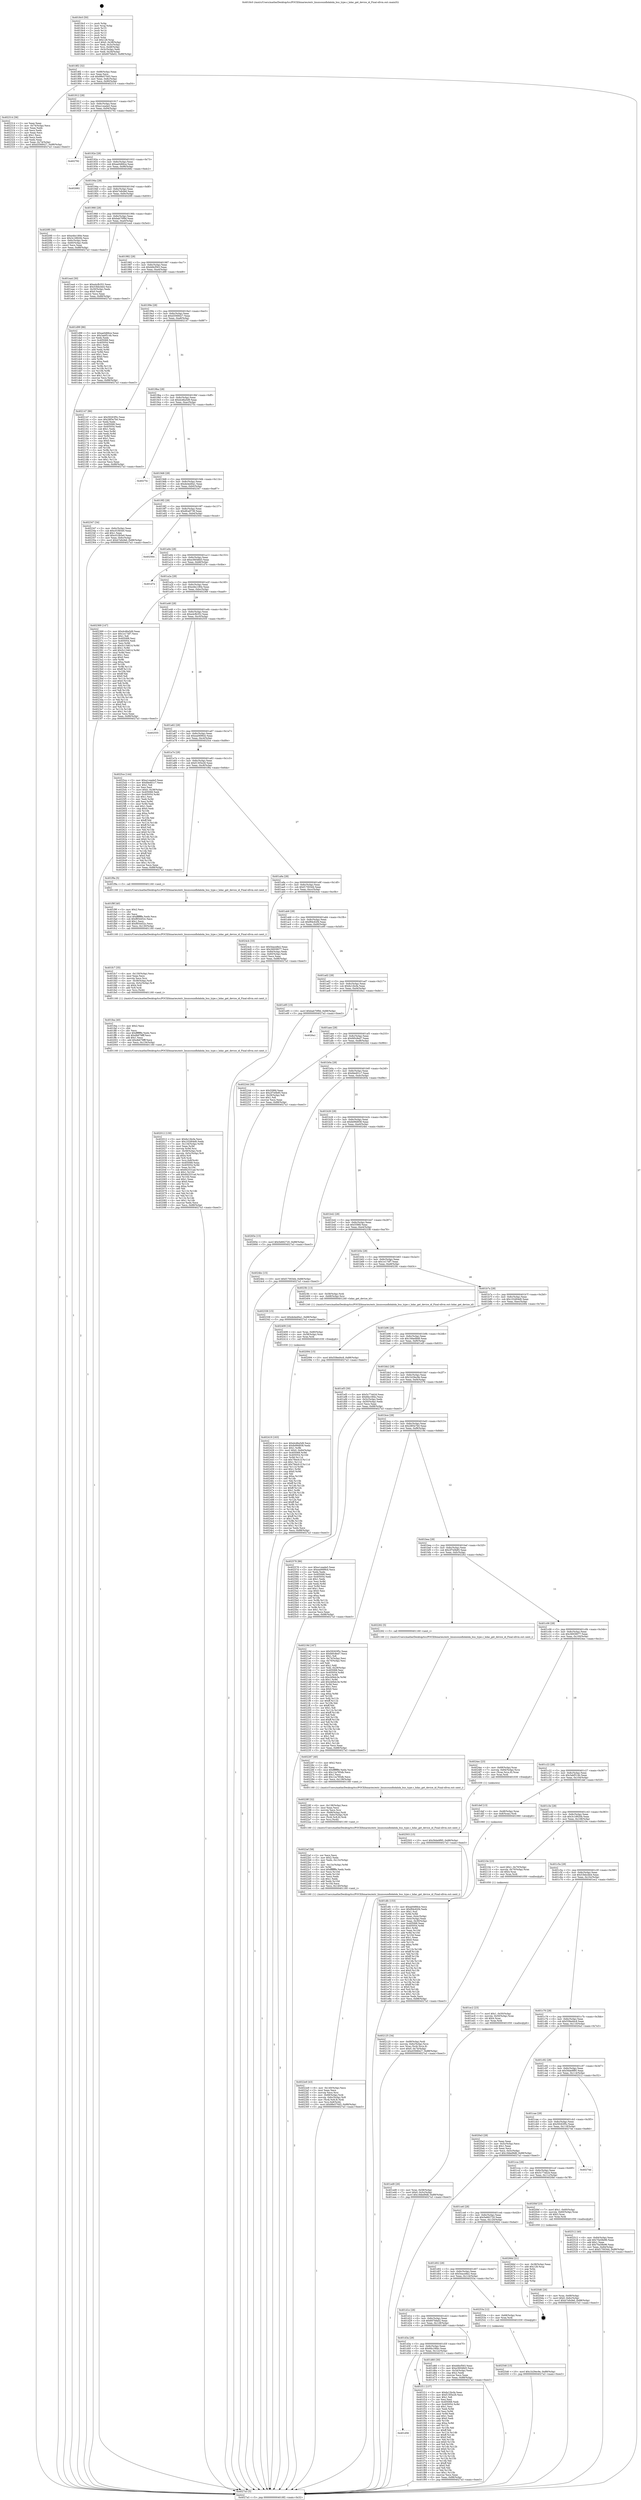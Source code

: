 digraph "0x4018c0" {
  label = "0x4018c0 (/mnt/c/Users/mathe/Desktop/tcc/POCII/binaries/extr_linuxsoundhdahda_bus_type.c_hdac_get_device_id_Final-ollvm.out::main(0))"
  labelloc = "t"
  node[shape=record]

  Entry [label="",width=0.3,height=0.3,shape=circle,fillcolor=black,style=filled]
  "0x4018f2" [label="{
     0x4018f2 [32]\l
     | [instrs]\l
     &nbsp;&nbsp;0x4018f2 \<+6\>: mov -0x88(%rbp),%eax\l
     &nbsp;&nbsp;0x4018f8 \<+2\>: mov %eax,%ecx\l
     &nbsp;&nbsp;0x4018fa \<+6\>: sub $0x88e570d3,%ecx\l
     &nbsp;&nbsp;0x401900 \<+6\>: mov %eax,-0x8c(%rbp)\l
     &nbsp;&nbsp;0x401906 \<+6\>: mov %ecx,-0x90(%rbp)\l
     &nbsp;&nbsp;0x40190c \<+6\>: je 0000000000402314 \<main+0xa54\>\l
  }"]
  "0x402314" [label="{
     0x402314 [36]\l
     | [instrs]\l
     &nbsp;&nbsp;0x402314 \<+2\>: xor %eax,%eax\l
     &nbsp;&nbsp;0x402316 \<+3\>: mov -0x74(%rbp),%ecx\l
     &nbsp;&nbsp;0x402319 \<+2\>: mov %eax,%edx\l
     &nbsp;&nbsp;0x40231b \<+2\>: sub %ecx,%edx\l
     &nbsp;&nbsp;0x40231d \<+2\>: mov %eax,%ecx\l
     &nbsp;&nbsp;0x40231f \<+3\>: sub $0x1,%ecx\l
     &nbsp;&nbsp;0x402322 \<+2\>: add %ecx,%edx\l
     &nbsp;&nbsp;0x402324 \<+2\>: sub %edx,%eax\l
     &nbsp;&nbsp;0x402326 \<+3\>: mov %eax,-0x74(%rbp)\l
     &nbsp;&nbsp;0x402329 \<+10\>: movl $0xd3568427,-0x88(%rbp)\l
     &nbsp;&nbsp;0x402333 \<+5\>: jmp 00000000004027a3 \<main+0xee3\>\l
  }"]
  "0x401912" [label="{
     0x401912 [28]\l
     | [instrs]\l
     &nbsp;&nbsp;0x401912 \<+5\>: jmp 0000000000401917 \<main+0x57\>\l
     &nbsp;&nbsp;0x401917 \<+6\>: mov -0x8c(%rbp),%eax\l
     &nbsp;&nbsp;0x40191d \<+5\>: sub $0xa1ceada5,%eax\l
     &nbsp;&nbsp;0x401922 \<+6\>: mov %eax,-0x94(%rbp)\l
     &nbsp;&nbsp;0x401928 \<+6\>: je 0000000000402792 \<main+0xed2\>\l
  }"]
  Exit [label="",width=0.3,height=0.3,shape=circle,fillcolor=black,style=filled,peripheries=2]
  "0x402792" [label="{
     0x402792\l
  }", style=dashed]
  "0x40192e" [label="{
     0x40192e [28]\l
     | [instrs]\l
     &nbsp;&nbsp;0x40192e \<+5\>: jmp 0000000000401933 \<main+0x73\>\l
     &nbsp;&nbsp;0x401933 \<+6\>: mov -0x8c(%rbp),%eax\l
     &nbsp;&nbsp;0x401939 \<+5\>: sub $0xae0d66ce,%eax\l
     &nbsp;&nbsp;0x40193e \<+6\>: mov %eax,-0x98(%rbp)\l
     &nbsp;&nbsp;0x401944 \<+6\>: je 0000000000402682 \<main+0xdc2\>\l
  }"]
  "0x402546" [label="{
     0x402546 [15]\l
     | [instrs]\l
     &nbsp;&nbsp;0x402546 \<+10\>: movl $0x1b29ec9e,-0x88(%rbp)\l
     &nbsp;&nbsp;0x402550 \<+5\>: jmp 00000000004027a3 \<main+0xee3\>\l
  }"]
  "0x402682" [label="{
     0x402682\l
  }", style=dashed]
  "0x40194a" [label="{
     0x40194a [28]\l
     | [instrs]\l
     &nbsp;&nbsp;0x40194a \<+5\>: jmp 000000000040194f \<main+0x8f\>\l
     &nbsp;&nbsp;0x40194f \<+6\>: mov -0x8c(%rbp),%eax\l
     &nbsp;&nbsp;0x401955 \<+5\>: sub $0xb7e9cfe6,%eax\l
     &nbsp;&nbsp;0x40195a \<+6\>: mov %eax,-0x9c(%rbp)\l
     &nbsp;&nbsp;0x401960 \<+6\>: je 00000000004020f0 \<main+0x830\>\l
  }"]
  "0x402503" [label="{
     0x402503 [15]\l
     | [instrs]\l
     &nbsp;&nbsp;0x402503 \<+10\>: movl $0x56de9f95,-0x88(%rbp)\l
     &nbsp;&nbsp;0x40250d \<+5\>: jmp 00000000004027a3 \<main+0xee3\>\l
  }"]
  "0x4020f0" [label="{
     0x4020f0 [30]\l
     | [instrs]\l
     &nbsp;&nbsp;0x4020f0 \<+5\>: mov $0xe4bc180e,%eax\l
     &nbsp;&nbsp;0x4020f5 \<+5\>: mov $0x3c18920b,%ecx\l
     &nbsp;&nbsp;0x4020fa \<+3\>: mov -0x6c(%rbp),%edx\l
     &nbsp;&nbsp;0x4020fd \<+3\>: cmp -0x60(%rbp),%edx\l
     &nbsp;&nbsp;0x402100 \<+3\>: cmovl %ecx,%eax\l
     &nbsp;&nbsp;0x402103 \<+6\>: mov %eax,-0x88(%rbp)\l
     &nbsp;&nbsp;0x402109 \<+5\>: jmp 00000000004027a3 \<main+0xee3\>\l
  }"]
  "0x401966" [label="{
     0x401966 [28]\l
     | [instrs]\l
     &nbsp;&nbsp;0x401966 \<+5\>: jmp 000000000040196b \<main+0xab\>\l
     &nbsp;&nbsp;0x40196b \<+6\>: mov -0x8c(%rbp),%eax\l
     &nbsp;&nbsp;0x401971 \<+5\>: sub $0xbab70f9d,%eax\l
     &nbsp;&nbsp;0x401976 \<+6\>: mov %eax,-0xa0(%rbp)\l
     &nbsp;&nbsp;0x40197c \<+6\>: je 0000000000401ea4 \<main+0x5e4\>\l
  }"]
  "0x402419" [label="{
     0x402419 [163]\l
     | [instrs]\l
     &nbsp;&nbsp;0x402419 \<+5\>: mov $0xdcd6a5d9,%ecx\l
     &nbsp;&nbsp;0x40241e \<+5\>: mov $0xfe99d938,%edx\l
     &nbsp;&nbsp;0x402423 \<+3\>: mov $0x1,%r8b\l
     &nbsp;&nbsp;0x402426 \<+10\>: movl $0x0,-0x84(%rbp)\l
     &nbsp;&nbsp;0x402430 \<+8\>: mov 0x405068,%r9d\l
     &nbsp;&nbsp;0x402438 \<+8\>: mov 0x405054,%r10d\l
     &nbsp;&nbsp;0x402440 \<+3\>: mov %r9d,%r11d\l
     &nbsp;&nbsp;0x402443 \<+7\>: sub $0x79dcfc1f,%r11d\l
     &nbsp;&nbsp;0x40244a \<+4\>: sub $0x1,%r11d\l
     &nbsp;&nbsp;0x40244e \<+7\>: add $0x79dcfc1f,%r11d\l
     &nbsp;&nbsp;0x402455 \<+4\>: imul %r11d,%r9d\l
     &nbsp;&nbsp;0x402459 \<+4\>: and $0x1,%r9d\l
     &nbsp;&nbsp;0x40245d \<+4\>: cmp $0x0,%r9d\l
     &nbsp;&nbsp;0x402461 \<+3\>: sete %bl\l
     &nbsp;&nbsp;0x402464 \<+4\>: cmp $0xa,%r10d\l
     &nbsp;&nbsp;0x402468 \<+4\>: setl %r14b\l
     &nbsp;&nbsp;0x40246c \<+3\>: mov %bl,%r15b\l
     &nbsp;&nbsp;0x40246f \<+4\>: xor $0xff,%r15b\l
     &nbsp;&nbsp;0x402473 \<+3\>: mov %r14b,%r12b\l
     &nbsp;&nbsp;0x402476 \<+4\>: xor $0xff,%r12b\l
     &nbsp;&nbsp;0x40247a \<+4\>: xor $0x1,%r8b\l
     &nbsp;&nbsp;0x40247e \<+3\>: mov %r15b,%r13b\l
     &nbsp;&nbsp;0x402481 \<+4\>: and $0xff,%r13b\l
     &nbsp;&nbsp;0x402485 \<+3\>: and %r8b,%bl\l
     &nbsp;&nbsp;0x402488 \<+3\>: mov %r12b,%al\l
     &nbsp;&nbsp;0x40248b \<+2\>: and $0xff,%al\l
     &nbsp;&nbsp;0x40248d \<+3\>: and %r8b,%r14b\l
     &nbsp;&nbsp;0x402490 \<+3\>: or %bl,%r13b\l
     &nbsp;&nbsp;0x402493 \<+3\>: or %r14b,%al\l
     &nbsp;&nbsp;0x402496 \<+3\>: xor %al,%r13b\l
     &nbsp;&nbsp;0x402499 \<+3\>: or %r12b,%r15b\l
     &nbsp;&nbsp;0x40249c \<+4\>: xor $0xff,%r15b\l
     &nbsp;&nbsp;0x4024a0 \<+4\>: or $0x1,%r8b\l
     &nbsp;&nbsp;0x4024a4 \<+3\>: and %r8b,%r15b\l
     &nbsp;&nbsp;0x4024a7 \<+3\>: or %r15b,%r13b\l
     &nbsp;&nbsp;0x4024aa \<+4\>: test $0x1,%r13b\l
     &nbsp;&nbsp;0x4024ae \<+3\>: cmovne %edx,%ecx\l
     &nbsp;&nbsp;0x4024b1 \<+6\>: mov %ecx,-0x88(%rbp)\l
     &nbsp;&nbsp;0x4024b7 \<+5\>: jmp 00000000004027a3 \<main+0xee3\>\l
  }"]
  "0x401ea4" [label="{
     0x401ea4 [30]\l
     | [instrs]\l
     &nbsp;&nbsp;0x401ea4 \<+5\>: mov $0xe4cfb352,%eax\l
     &nbsp;&nbsp;0x401ea9 \<+5\>: mov $0x53bbcbb4,%ecx\l
     &nbsp;&nbsp;0x401eae \<+3\>: mov -0x30(%rbp),%edx\l
     &nbsp;&nbsp;0x401eb1 \<+3\>: cmp $0x0,%edx\l
     &nbsp;&nbsp;0x401eb4 \<+3\>: cmove %ecx,%eax\l
     &nbsp;&nbsp;0x401eb7 \<+6\>: mov %eax,-0x88(%rbp)\l
     &nbsp;&nbsp;0x401ebd \<+5\>: jmp 00000000004027a3 \<main+0xee3\>\l
  }"]
  "0x401982" [label="{
     0x401982 [28]\l
     | [instrs]\l
     &nbsp;&nbsp;0x401982 \<+5\>: jmp 0000000000401987 \<main+0xc7\>\l
     &nbsp;&nbsp;0x401987 \<+6\>: mov -0x8c(%rbp),%eax\l
     &nbsp;&nbsp;0x40198d \<+5\>: sub $0xbfdcf563,%eax\l
     &nbsp;&nbsp;0x401992 \<+6\>: mov %eax,-0xa4(%rbp)\l
     &nbsp;&nbsp;0x401998 \<+6\>: je 0000000000401d99 \<main+0x4d9\>\l
  }"]
  "0x402409" [label="{
     0x402409 [16]\l
     | [instrs]\l
     &nbsp;&nbsp;0x402409 \<+4\>: mov %rax,-0x80(%rbp)\l
     &nbsp;&nbsp;0x40240d \<+4\>: mov -0x58(%rbp),%rax\l
     &nbsp;&nbsp;0x402411 \<+3\>: mov %rax,%rdi\l
     &nbsp;&nbsp;0x402414 \<+5\>: call 0000000000401030 \<free@plt\>\l
     | [calls]\l
     &nbsp;&nbsp;0x401030 \{1\} (unknown)\l
  }"]
  "0x401d99" [label="{
     0x401d99 [86]\l
     | [instrs]\l
     &nbsp;&nbsp;0x401d99 \<+5\>: mov $0xae0d66ce,%eax\l
     &nbsp;&nbsp;0x401d9e \<+5\>: mov $0x3abf514b,%ecx\l
     &nbsp;&nbsp;0x401da3 \<+2\>: xor %edx,%edx\l
     &nbsp;&nbsp;0x401da5 \<+7\>: mov 0x405068,%esi\l
     &nbsp;&nbsp;0x401dac \<+7\>: mov 0x405054,%edi\l
     &nbsp;&nbsp;0x401db3 \<+3\>: sub $0x1,%edx\l
     &nbsp;&nbsp;0x401db6 \<+3\>: mov %esi,%r8d\l
     &nbsp;&nbsp;0x401db9 \<+3\>: add %edx,%r8d\l
     &nbsp;&nbsp;0x401dbc \<+4\>: imul %r8d,%esi\l
     &nbsp;&nbsp;0x401dc0 \<+3\>: and $0x1,%esi\l
     &nbsp;&nbsp;0x401dc3 \<+3\>: cmp $0x0,%esi\l
     &nbsp;&nbsp;0x401dc6 \<+4\>: sete %r9b\l
     &nbsp;&nbsp;0x401dca \<+3\>: cmp $0xa,%edi\l
     &nbsp;&nbsp;0x401dcd \<+4\>: setl %r10b\l
     &nbsp;&nbsp;0x401dd1 \<+3\>: mov %r9b,%r11b\l
     &nbsp;&nbsp;0x401dd4 \<+3\>: and %r10b,%r11b\l
     &nbsp;&nbsp;0x401dd7 \<+3\>: xor %r10b,%r9b\l
     &nbsp;&nbsp;0x401dda \<+3\>: or %r9b,%r11b\l
     &nbsp;&nbsp;0x401ddd \<+4\>: test $0x1,%r11b\l
     &nbsp;&nbsp;0x401de1 \<+3\>: cmovne %ecx,%eax\l
     &nbsp;&nbsp;0x401de4 \<+6\>: mov %eax,-0x88(%rbp)\l
     &nbsp;&nbsp;0x401dea \<+5\>: jmp 00000000004027a3 \<main+0xee3\>\l
  }"]
  "0x40199e" [label="{
     0x40199e [28]\l
     | [instrs]\l
     &nbsp;&nbsp;0x40199e \<+5\>: jmp 00000000004019a3 \<main+0xe3\>\l
     &nbsp;&nbsp;0x4019a3 \<+6\>: mov -0x8c(%rbp),%eax\l
     &nbsp;&nbsp;0x4019a9 \<+5\>: sub $0xd3568427,%eax\l
     &nbsp;&nbsp;0x4019ae \<+6\>: mov %eax,-0xa8(%rbp)\l
     &nbsp;&nbsp;0x4019b4 \<+6\>: je 0000000000402147 \<main+0x887\>\l
  }"]
  "0x4022e9" [label="{
     0x4022e9 [43]\l
     | [instrs]\l
     &nbsp;&nbsp;0x4022e9 \<+6\>: mov -0x140(%rbp),%ecx\l
     &nbsp;&nbsp;0x4022ef \<+3\>: imul %eax,%ecx\l
     &nbsp;&nbsp;0x4022f2 \<+3\>: movslq %ecx,%rsi\l
     &nbsp;&nbsp;0x4022f5 \<+4\>: mov -0x68(%rbp),%rdi\l
     &nbsp;&nbsp;0x4022f9 \<+4\>: movslq -0x6c(%rbp),%r8\l
     &nbsp;&nbsp;0x4022fd \<+4\>: mov (%rdi,%r8,8),%rdi\l
     &nbsp;&nbsp;0x402301 \<+4\>: mov %rsi,0x8(%rdi)\l
     &nbsp;&nbsp;0x402305 \<+10\>: movl $0x88e570d3,-0x88(%rbp)\l
     &nbsp;&nbsp;0x40230f \<+5\>: jmp 00000000004027a3 \<main+0xee3\>\l
  }"]
  "0x402147" [label="{
     0x402147 [86]\l
     | [instrs]\l
     &nbsp;&nbsp;0x402147 \<+5\>: mov $0x59263f5c,%eax\l
     &nbsp;&nbsp;0x40214c \<+5\>: mov $0x28f3e7b0,%ecx\l
     &nbsp;&nbsp;0x402151 \<+2\>: xor %edx,%edx\l
     &nbsp;&nbsp;0x402153 \<+7\>: mov 0x405068,%esi\l
     &nbsp;&nbsp;0x40215a \<+7\>: mov 0x405054,%edi\l
     &nbsp;&nbsp;0x402161 \<+3\>: sub $0x1,%edx\l
     &nbsp;&nbsp;0x402164 \<+3\>: mov %esi,%r8d\l
     &nbsp;&nbsp;0x402167 \<+3\>: add %edx,%r8d\l
     &nbsp;&nbsp;0x40216a \<+4\>: imul %r8d,%esi\l
     &nbsp;&nbsp;0x40216e \<+3\>: and $0x1,%esi\l
     &nbsp;&nbsp;0x402171 \<+3\>: cmp $0x0,%esi\l
     &nbsp;&nbsp;0x402174 \<+4\>: sete %r9b\l
     &nbsp;&nbsp;0x402178 \<+3\>: cmp $0xa,%edi\l
     &nbsp;&nbsp;0x40217b \<+4\>: setl %r10b\l
     &nbsp;&nbsp;0x40217f \<+3\>: mov %r9b,%r11b\l
     &nbsp;&nbsp;0x402182 \<+3\>: and %r10b,%r11b\l
     &nbsp;&nbsp;0x402185 \<+3\>: xor %r10b,%r9b\l
     &nbsp;&nbsp;0x402188 \<+3\>: or %r9b,%r11b\l
     &nbsp;&nbsp;0x40218b \<+4\>: test $0x1,%r11b\l
     &nbsp;&nbsp;0x40218f \<+3\>: cmovne %ecx,%eax\l
     &nbsp;&nbsp;0x402192 \<+6\>: mov %eax,-0x88(%rbp)\l
     &nbsp;&nbsp;0x402198 \<+5\>: jmp 00000000004027a3 \<main+0xee3\>\l
  }"]
  "0x4019ba" [label="{
     0x4019ba [28]\l
     | [instrs]\l
     &nbsp;&nbsp;0x4019ba \<+5\>: jmp 00000000004019bf \<main+0xff\>\l
     &nbsp;&nbsp;0x4019bf \<+6\>: mov -0x8c(%rbp),%eax\l
     &nbsp;&nbsp;0x4019c5 \<+5\>: sub $0xdcd6a5d9,%eax\l
     &nbsp;&nbsp;0x4019ca \<+6\>: mov %eax,-0xac(%rbp)\l
     &nbsp;&nbsp;0x4019d0 \<+6\>: je 000000000040275c \<main+0xe9c\>\l
  }"]
  "0x4022af" [label="{
     0x4022af [58]\l
     | [instrs]\l
     &nbsp;&nbsp;0x4022af \<+2\>: xor %ecx,%ecx\l
     &nbsp;&nbsp;0x4022b1 \<+5\>: mov $0x2,%edx\l
     &nbsp;&nbsp;0x4022b6 \<+6\>: mov %edx,-0x13c(%rbp)\l
     &nbsp;&nbsp;0x4022bc \<+1\>: cltd\l
     &nbsp;&nbsp;0x4022bd \<+7\>: mov -0x13c(%rbp),%r9d\l
     &nbsp;&nbsp;0x4022c4 \<+3\>: idiv %r9d\l
     &nbsp;&nbsp;0x4022c7 \<+6\>: imul $0xfffffffe,%edx,%edx\l
     &nbsp;&nbsp;0x4022cd \<+3\>: mov %ecx,%r10d\l
     &nbsp;&nbsp;0x4022d0 \<+3\>: sub %edx,%r10d\l
     &nbsp;&nbsp;0x4022d3 \<+2\>: mov %ecx,%edx\l
     &nbsp;&nbsp;0x4022d5 \<+3\>: sub $0x1,%edx\l
     &nbsp;&nbsp;0x4022d8 \<+3\>: add %edx,%r10d\l
     &nbsp;&nbsp;0x4022db \<+3\>: sub %r10d,%ecx\l
     &nbsp;&nbsp;0x4022de \<+6\>: mov %ecx,-0x140(%rbp)\l
     &nbsp;&nbsp;0x4022e4 \<+5\>: call 0000000000401160 \<next_i\>\l
     | [calls]\l
     &nbsp;&nbsp;0x401160 \{1\} (/mnt/c/Users/mathe/Desktop/tcc/POCII/binaries/extr_linuxsoundhdahda_bus_type.c_hdac_get_device_id_Final-ollvm.out::next_i)\l
  }"]
  "0x40275c" [label="{
     0x40275c\l
  }", style=dashed]
  "0x4019d6" [label="{
     0x4019d6 [28]\l
     | [instrs]\l
     &nbsp;&nbsp;0x4019d6 \<+5\>: jmp 00000000004019db \<main+0x11b\>\l
     &nbsp;&nbsp;0x4019db \<+6\>: mov -0x8c(%rbp),%eax\l
     &nbsp;&nbsp;0x4019e1 \<+5\>: sub $0xde4ed0a1,%eax\l
     &nbsp;&nbsp;0x4019e6 \<+6\>: mov %eax,-0xb0(%rbp)\l
     &nbsp;&nbsp;0x4019ec \<+6\>: je 0000000000402347 \<main+0xa87\>\l
  }"]
  "0x40228f" [label="{
     0x40228f [32]\l
     | [instrs]\l
     &nbsp;&nbsp;0x40228f \<+6\>: mov -0x138(%rbp),%ecx\l
     &nbsp;&nbsp;0x402295 \<+3\>: imul %eax,%ecx\l
     &nbsp;&nbsp;0x402298 \<+3\>: movslq %ecx,%rsi\l
     &nbsp;&nbsp;0x40229b \<+4\>: mov -0x68(%rbp),%rdi\l
     &nbsp;&nbsp;0x40229f \<+4\>: movslq -0x6c(%rbp),%r8\l
     &nbsp;&nbsp;0x4022a3 \<+4\>: mov (%rdi,%r8,8),%rdi\l
     &nbsp;&nbsp;0x4022a7 \<+3\>: mov %rsi,(%rdi)\l
     &nbsp;&nbsp;0x4022aa \<+5\>: call 0000000000401160 \<next_i\>\l
     | [calls]\l
     &nbsp;&nbsp;0x401160 \{1\} (/mnt/c/Users/mathe/Desktop/tcc/POCII/binaries/extr_linuxsoundhdahda_bus_type.c_hdac_get_device_id_Final-ollvm.out::next_i)\l
  }"]
  "0x402347" [label="{
     0x402347 [34]\l
     | [instrs]\l
     &nbsp;&nbsp;0x402347 \<+3\>: mov -0x6c(%rbp),%eax\l
     &nbsp;&nbsp;0x40234a \<+5\>: sub $0xc01fb5e0,%eax\l
     &nbsp;&nbsp;0x40234f \<+3\>: add $0x1,%eax\l
     &nbsp;&nbsp;0x402352 \<+5\>: add $0xc01fb5e0,%eax\l
     &nbsp;&nbsp;0x402357 \<+3\>: mov %eax,-0x6c(%rbp)\l
     &nbsp;&nbsp;0x40235a \<+10\>: movl $0xb7e9cfe6,-0x88(%rbp)\l
     &nbsp;&nbsp;0x402364 \<+5\>: jmp 00000000004027a3 \<main+0xee3\>\l
  }"]
  "0x4019f2" [label="{
     0x4019f2 [28]\l
     | [instrs]\l
     &nbsp;&nbsp;0x4019f2 \<+5\>: jmp 00000000004019f7 \<main+0x137\>\l
     &nbsp;&nbsp;0x4019f7 \<+6\>: mov -0x8c(%rbp),%eax\l
     &nbsp;&nbsp;0x4019fd \<+5\>: sub $0xdfca9738,%eax\l
     &nbsp;&nbsp;0x401a02 \<+6\>: mov %eax,-0xb4(%rbp)\l
     &nbsp;&nbsp;0x401a08 \<+6\>: je 0000000000402564 \<main+0xca4\>\l
  }"]
  "0x402267" [label="{
     0x402267 [40]\l
     | [instrs]\l
     &nbsp;&nbsp;0x402267 \<+5\>: mov $0x2,%ecx\l
     &nbsp;&nbsp;0x40226c \<+1\>: cltd\l
     &nbsp;&nbsp;0x40226d \<+2\>: idiv %ecx\l
     &nbsp;&nbsp;0x40226f \<+6\>: imul $0xfffffffe,%edx,%ecx\l
     &nbsp;&nbsp;0x402275 \<+6\>: sub $0x12a785db,%ecx\l
     &nbsp;&nbsp;0x40227b \<+3\>: add $0x1,%ecx\l
     &nbsp;&nbsp;0x40227e \<+6\>: add $0x12a785db,%ecx\l
     &nbsp;&nbsp;0x402284 \<+6\>: mov %ecx,-0x138(%rbp)\l
     &nbsp;&nbsp;0x40228a \<+5\>: call 0000000000401160 \<next_i\>\l
     | [calls]\l
     &nbsp;&nbsp;0x401160 \{1\} (/mnt/c/Users/mathe/Desktop/tcc/POCII/binaries/extr_linuxsoundhdahda_bus_type.c_hdac_get_device_id_Final-ollvm.out::next_i)\l
  }"]
  "0x402564" [label="{
     0x402564\l
  }", style=dashed]
  "0x401a0e" [label="{
     0x401a0e [28]\l
     | [instrs]\l
     &nbsp;&nbsp;0x401a0e \<+5\>: jmp 0000000000401a13 \<main+0x153\>\l
     &nbsp;&nbsp;0x401a13 \<+6\>: mov -0x8c(%rbp),%eax\l
     &nbsp;&nbsp;0x401a19 \<+5\>: sub $0xe36048d3,%eax\l
     &nbsp;&nbsp;0x401a1e \<+6\>: mov %eax,-0xb8(%rbp)\l
     &nbsp;&nbsp;0x401a24 \<+6\>: je 0000000000401d7e \<main+0x4be\>\l
  }"]
  "0x402125" [label="{
     0x402125 [34]\l
     | [instrs]\l
     &nbsp;&nbsp;0x402125 \<+4\>: mov -0x68(%rbp),%rdi\l
     &nbsp;&nbsp;0x402129 \<+4\>: movslq -0x6c(%rbp),%rcx\l
     &nbsp;&nbsp;0x40212d \<+4\>: mov %rax,(%rdi,%rcx,8)\l
     &nbsp;&nbsp;0x402131 \<+7\>: movl $0x0,-0x74(%rbp)\l
     &nbsp;&nbsp;0x402138 \<+10\>: movl $0xd3568427,-0x88(%rbp)\l
     &nbsp;&nbsp;0x402142 \<+5\>: jmp 00000000004027a3 \<main+0xee3\>\l
  }"]
  "0x401d7e" [label="{
     0x401d7e\l
  }", style=dashed]
  "0x401a2a" [label="{
     0x401a2a [28]\l
     | [instrs]\l
     &nbsp;&nbsp;0x401a2a \<+5\>: jmp 0000000000401a2f \<main+0x16f\>\l
     &nbsp;&nbsp;0x401a2f \<+6\>: mov -0x8c(%rbp),%eax\l
     &nbsp;&nbsp;0x401a35 \<+5\>: sub $0xe4bc180e,%eax\l
     &nbsp;&nbsp;0x401a3a \<+6\>: mov %eax,-0xbc(%rbp)\l
     &nbsp;&nbsp;0x401a40 \<+6\>: je 0000000000402369 \<main+0xaa9\>\l
  }"]
  "0x4020d6" [label="{
     0x4020d6 [26]\l
     | [instrs]\l
     &nbsp;&nbsp;0x4020d6 \<+4\>: mov %rax,-0x68(%rbp)\l
     &nbsp;&nbsp;0x4020da \<+7\>: movl $0x0,-0x6c(%rbp)\l
     &nbsp;&nbsp;0x4020e1 \<+10\>: movl $0xb7e9cfe6,-0x88(%rbp)\l
     &nbsp;&nbsp;0x4020eb \<+5\>: jmp 00000000004027a3 \<main+0xee3\>\l
  }"]
  "0x402369" [label="{
     0x402369 [147]\l
     | [instrs]\l
     &nbsp;&nbsp;0x402369 \<+5\>: mov $0xdcd6a5d9,%eax\l
     &nbsp;&nbsp;0x40236e \<+5\>: mov $0x1e17df7,%ecx\l
     &nbsp;&nbsp;0x402373 \<+2\>: mov $0x1,%dl\l
     &nbsp;&nbsp;0x402375 \<+7\>: mov 0x405068,%esi\l
     &nbsp;&nbsp;0x40237c \<+7\>: mov 0x405054,%edi\l
     &nbsp;&nbsp;0x402383 \<+3\>: mov %esi,%r8d\l
     &nbsp;&nbsp;0x402386 \<+7\>: sub $0x5c134614,%r8d\l
     &nbsp;&nbsp;0x40238d \<+4\>: sub $0x1,%r8d\l
     &nbsp;&nbsp;0x402391 \<+7\>: add $0x5c134614,%r8d\l
     &nbsp;&nbsp;0x402398 \<+4\>: imul %r8d,%esi\l
     &nbsp;&nbsp;0x40239c \<+3\>: and $0x1,%esi\l
     &nbsp;&nbsp;0x40239f \<+3\>: cmp $0x0,%esi\l
     &nbsp;&nbsp;0x4023a2 \<+4\>: sete %r9b\l
     &nbsp;&nbsp;0x4023a6 \<+3\>: cmp $0xa,%edi\l
     &nbsp;&nbsp;0x4023a9 \<+4\>: setl %r10b\l
     &nbsp;&nbsp;0x4023ad \<+3\>: mov %r9b,%r11b\l
     &nbsp;&nbsp;0x4023b0 \<+4\>: xor $0xff,%r11b\l
     &nbsp;&nbsp;0x4023b4 \<+3\>: mov %r10b,%bl\l
     &nbsp;&nbsp;0x4023b7 \<+3\>: xor $0xff,%bl\l
     &nbsp;&nbsp;0x4023ba \<+3\>: xor $0x0,%dl\l
     &nbsp;&nbsp;0x4023bd \<+3\>: mov %r11b,%r14b\l
     &nbsp;&nbsp;0x4023c0 \<+4\>: and $0x0,%r14b\l
     &nbsp;&nbsp;0x4023c4 \<+3\>: and %dl,%r9b\l
     &nbsp;&nbsp;0x4023c7 \<+3\>: mov %bl,%r15b\l
     &nbsp;&nbsp;0x4023ca \<+4\>: and $0x0,%r15b\l
     &nbsp;&nbsp;0x4023ce \<+3\>: and %dl,%r10b\l
     &nbsp;&nbsp;0x4023d1 \<+3\>: or %r9b,%r14b\l
     &nbsp;&nbsp;0x4023d4 \<+3\>: or %r10b,%r15b\l
     &nbsp;&nbsp;0x4023d7 \<+3\>: xor %r15b,%r14b\l
     &nbsp;&nbsp;0x4023da \<+3\>: or %bl,%r11b\l
     &nbsp;&nbsp;0x4023dd \<+4\>: xor $0xff,%r11b\l
     &nbsp;&nbsp;0x4023e1 \<+3\>: or $0x0,%dl\l
     &nbsp;&nbsp;0x4023e4 \<+3\>: and %dl,%r11b\l
     &nbsp;&nbsp;0x4023e7 \<+3\>: or %r11b,%r14b\l
     &nbsp;&nbsp;0x4023ea \<+4\>: test $0x1,%r14b\l
     &nbsp;&nbsp;0x4023ee \<+3\>: cmovne %ecx,%eax\l
     &nbsp;&nbsp;0x4023f1 \<+6\>: mov %eax,-0x88(%rbp)\l
     &nbsp;&nbsp;0x4023f7 \<+5\>: jmp 00000000004027a3 \<main+0xee3\>\l
  }"]
  "0x401a46" [label="{
     0x401a46 [28]\l
     | [instrs]\l
     &nbsp;&nbsp;0x401a46 \<+5\>: jmp 0000000000401a4b \<main+0x18b\>\l
     &nbsp;&nbsp;0x401a4b \<+6\>: mov -0x8c(%rbp),%eax\l
     &nbsp;&nbsp;0x401a51 \<+5\>: sub $0xe4cfb352,%eax\l
     &nbsp;&nbsp;0x401a56 \<+6\>: mov %eax,-0xc0(%rbp)\l
     &nbsp;&nbsp;0x401a5c \<+6\>: je 0000000000402555 \<main+0xc95\>\l
  }"]
  "0x402012" [label="{
     0x402012 [130]\l
     | [instrs]\l
     &nbsp;&nbsp;0x402012 \<+5\>: mov $0xfa12bcfa,%ecx\l
     &nbsp;&nbsp;0x402017 \<+5\>: mov $0x102d04d0,%edx\l
     &nbsp;&nbsp;0x40201c \<+7\>: mov -0x134(%rbp),%r9d\l
     &nbsp;&nbsp;0x402023 \<+4\>: imul %eax,%r9d\l
     &nbsp;&nbsp;0x402027 \<+3\>: movslq %r9d,%rsi\l
     &nbsp;&nbsp;0x40202a \<+4\>: mov -0x58(%rbp),%rdi\l
     &nbsp;&nbsp;0x40202e \<+4\>: movslq -0x5c(%rbp),%r8\l
     &nbsp;&nbsp;0x402032 \<+4\>: shl $0x4,%r8\l
     &nbsp;&nbsp;0x402036 \<+3\>: add %r8,%rdi\l
     &nbsp;&nbsp;0x402039 \<+4\>: mov %rsi,0x8(%rdi)\l
     &nbsp;&nbsp;0x40203d \<+7\>: mov 0x405068,%eax\l
     &nbsp;&nbsp;0x402044 \<+8\>: mov 0x405054,%r9d\l
     &nbsp;&nbsp;0x40204c \<+3\>: mov %eax,%r10d\l
     &nbsp;&nbsp;0x40204f \<+7\>: sub $0x842531ad,%r10d\l
     &nbsp;&nbsp;0x402056 \<+4\>: sub $0x1,%r10d\l
     &nbsp;&nbsp;0x40205a \<+7\>: add $0x842531ad,%r10d\l
     &nbsp;&nbsp;0x402061 \<+4\>: imul %r10d,%eax\l
     &nbsp;&nbsp;0x402065 \<+3\>: and $0x1,%eax\l
     &nbsp;&nbsp;0x402068 \<+3\>: cmp $0x0,%eax\l
     &nbsp;&nbsp;0x40206b \<+4\>: sete %r11b\l
     &nbsp;&nbsp;0x40206f \<+4\>: cmp $0xa,%r9d\l
     &nbsp;&nbsp;0x402073 \<+3\>: setl %bl\l
     &nbsp;&nbsp;0x402076 \<+3\>: mov %r11b,%r14b\l
     &nbsp;&nbsp;0x402079 \<+3\>: and %bl,%r14b\l
     &nbsp;&nbsp;0x40207c \<+3\>: xor %bl,%r11b\l
     &nbsp;&nbsp;0x40207f \<+3\>: or %r11b,%r14b\l
     &nbsp;&nbsp;0x402082 \<+4\>: test $0x1,%r14b\l
     &nbsp;&nbsp;0x402086 \<+3\>: cmovne %edx,%ecx\l
     &nbsp;&nbsp;0x402089 \<+6\>: mov %ecx,-0x88(%rbp)\l
     &nbsp;&nbsp;0x40208f \<+5\>: jmp 00000000004027a3 \<main+0xee3\>\l
  }"]
  "0x402555" [label="{
     0x402555\l
  }", style=dashed]
  "0x401a62" [label="{
     0x401a62 [28]\l
     | [instrs]\l
     &nbsp;&nbsp;0x401a62 \<+5\>: jmp 0000000000401a67 \<main+0x1a7\>\l
     &nbsp;&nbsp;0x401a67 \<+6\>: mov -0x8c(%rbp),%eax\l
     &nbsp;&nbsp;0x401a6d \<+5\>: sub $0xea0699cb,%eax\l
     &nbsp;&nbsp;0x401a72 \<+6\>: mov %eax,-0xc4(%rbp)\l
     &nbsp;&nbsp;0x401a78 \<+6\>: je 00000000004025ce \<main+0xd0e\>\l
  }"]
  "0x401fea" [label="{
     0x401fea [40]\l
     | [instrs]\l
     &nbsp;&nbsp;0x401fea \<+5\>: mov $0x2,%ecx\l
     &nbsp;&nbsp;0x401fef \<+1\>: cltd\l
     &nbsp;&nbsp;0x401ff0 \<+2\>: idiv %ecx\l
     &nbsp;&nbsp;0x401ff2 \<+6\>: imul $0xfffffffe,%edx,%ecx\l
     &nbsp;&nbsp;0x401ff8 \<+6\>: sub $0xdb679fff,%ecx\l
     &nbsp;&nbsp;0x401ffe \<+3\>: add $0x1,%ecx\l
     &nbsp;&nbsp;0x402001 \<+6\>: add $0xdb679fff,%ecx\l
     &nbsp;&nbsp;0x402007 \<+6\>: mov %ecx,-0x134(%rbp)\l
     &nbsp;&nbsp;0x40200d \<+5\>: call 0000000000401160 \<next_i\>\l
     | [calls]\l
     &nbsp;&nbsp;0x401160 \{1\} (/mnt/c/Users/mathe/Desktop/tcc/POCII/binaries/extr_linuxsoundhdahda_bus_type.c_hdac_get_device_id_Final-ollvm.out::next_i)\l
  }"]
  "0x4025ce" [label="{
     0x4025ce [144]\l
     | [instrs]\l
     &nbsp;&nbsp;0x4025ce \<+5\>: mov $0xa1ceada5,%eax\l
     &nbsp;&nbsp;0x4025d3 \<+5\>: mov $0xfded01c7,%ecx\l
     &nbsp;&nbsp;0x4025d8 \<+2\>: mov $0x1,%dl\l
     &nbsp;&nbsp;0x4025da \<+2\>: xor %esi,%esi\l
     &nbsp;&nbsp;0x4025dc \<+7\>: movl $0x0,-0x38(%rbp)\l
     &nbsp;&nbsp;0x4025e3 \<+7\>: mov 0x405068,%edi\l
     &nbsp;&nbsp;0x4025ea \<+8\>: mov 0x405054,%r8d\l
     &nbsp;&nbsp;0x4025f2 \<+3\>: sub $0x1,%esi\l
     &nbsp;&nbsp;0x4025f5 \<+3\>: mov %edi,%r9d\l
     &nbsp;&nbsp;0x4025f8 \<+3\>: add %esi,%r9d\l
     &nbsp;&nbsp;0x4025fb \<+4\>: imul %r9d,%edi\l
     &nbsp;&nbsp;0x4025ff \<+3\>: and $0x1,%edi\l
     &nbsp;&nbsp;0x402602 \<+3\>: cmp $0x0,%edi\l
     &nbsp;&nbsp;0x402605 \<+4\>: sete %r10b\l
     &nbsp;&nbsp;0x402609 \<+4\>: cmp $0xa,%r8d\l
     &nbsp;&nbsp;0x40260d \<+4\>: setl %r11b\l
     &nbsp;&nbsp;0x402611 \<+3\>: mov %r10b,%bl\l
     &nbsp;&nbsp;0x402614 \<+3\>: xor $0xff,%bl\l
     &nbsp;&nbsp;0x402617 \<+3\>: mov %r11b,%r14b\l
     &nbsp;&nbsp;0x40261a \<+4\>: xor $0xff,%r14b\l
     &nbsp;&nbsp;0x40261e \<+3\>: xor $0x0,%dl\l
     &nbsp;&nbsp;0x402621 \<+3\>: mov %bl,%r15b\l
     &nbsp;&nbsp;0x402624 \<+4\>: and $0x0,%r15b\l
     &nbsp;&nbsp;0x402628 \<+3\>: and %dl,%r10b\l
     &nbsp;&nbsp;0x40262b \<+3\>: mov %r14b,%r12b\l
     &nbsp;&nbsp;0x40262e \<+4\>: and $0x0,%r12b\l
     &nbsp;&nbsp;0x402632 \<+3\>: and %dl,%r11b\l
     &nbsp;&nbsp;0x402635 \<+3\>: or %r10b,%r15b\l
     &nbsp;&nbsp;0x402638 \<+3\>: or %r11b,%r12b\l
     &nbsp;&nbsp;0x40263b \<+3\>: xor %r12b,%r15b\l
     &nbsp;&nbsp;0x40263e \<+3\>: or %r14b,%bl\l
     &nbsp;&nbsp;0x402641 \<+3\>: xor $0xff,%bl\l
     &nbsp;&nbsp;0x402644 \<+3\>: or $0x0,%dl\l
     &nbsp;&nbsp;0x402647 \<+2\>: and %dl,%bl\l
     &nbsp;&nbsp;0x402649 \<+3\>: or %bl,%r15b\l
     &nbsp;&nbsp;0x40264c \<+4\>: test $0x1,%r15b\l
     &nbsp;&nbsp;0x402650 \<+3\>: cmovne %ecx,%eax\l
     &nbsp;&nbsp;0x402653 \<+6\>: mov %eax,-0x88(%rbp)\l
     &nbsp;&nbsp;0x402659 \<+5\>: jmp 00000000004027a3 \<main+0xee3\>\l
  }"]
  "0x401a7e" [label="{
     0x401a7e [28]\l
     | [instrs]\l
     &nbsp;&nbsp;0x401a7e \<+5\>: jmp 0000000000401a83 \<main+0x1c3\>\l
     &nbsp;&nbsp;0x401a83 \<+6\>: mov -0x8c(%rbp),%eax\l
     &nbsp;&nbsp;0x401a89 \<+5\>: sub $0xf1305e26,%eax\l
     &nbsp;&nbsp;0x401a8e \<+6\>: mov %eax,-0xc8(%rbp)\l
     &nbsp;&nbsp;0x401a94 \<+6\>: je 0000000000401f9a \<main+0x6da\>\l
  }"]
  "0x401fc7" [label="{
     0x401fc7 [35]\l
     | [instrs]\l
     &nbsp;&nbsp;0x401fc7 \<+6\>: mov -0x130(%rbp),%ecx\l
     &nbsp;&nbsp;0x401fcd \<+3\>: imul %eax,%ecx\l
     &nbsp;&nbsp;0x401fd0 \<+3\>: movslq %ecx,%rsi\l
     &nbsp;&nbsp;0x401fd3 \<+4\>: mov -0x58(%rbp),%rdi\l
     &nbsp;&nbsp;0x401fd7 \<+4\>: movslq -0x5c(%rbp),%r8\l
     &nbsp;&nbsp;0x401fdb \<+4\>: shl $0x4,%r8\l
     &nbsp;&nbsp;0x401fdf \<+3\>: add %r8,%rdi\l
     &nbsp;&nbsp;0x401fe2 \<+3\>: mov %rsi,(%rdi)\l
     &nbsp;&nbsp;0x401fe5 \<+5\>: call 0000000000401160 \<next_i\>\l
     | [calls]\l
     &nbsp;&nbsp;0x401160 \{1\} (/mnt/c/Users/mathe/Desktop/tcc/POCII/binaries/extr_linuxsoundhdahda_bus_type.c_hdac_get_device_id_Final-ollvm.out::next_i)\l
  }"]
  "0x401f9a" [label="{
     0x401f9a [5]\l
     | [instrs]\l
     &nbsp;&nbsp;0x401f9a \<+5\>: call 0000000000401160 \<next_i\>\l
     | [calls]\l
     &nbsp;&nbsp;0x401160 \{1\} (/mnt/c/Users/mathe/Desktop/tcc/POCII/binaries/extr_linuxsoundhdahda_bus_type.c_hdac_get_device_id_Final-ollvm.out::next_i)\l
  }"]
  "0x401a9a" [label="{
     0x401a9a [28]\l
     | [instrs]\l
     &nbsp;&nbsp;0x401a9a \<+5\>: jmp 0000000000401a9f \<main+0x1df\>\l
     &nbsp;&nbsp;0x401a9f \<+6\>: mov -0x8c(%rbp),%eax\l
     &nbsp;&nbsp;0x401aa5 \<+5\>: sub $0xf17003d4,%eax\l
     &nbsp;&nbsp;0x401aaa \<+6\>: mov %eax,-0xcc(%rbp)\l
     &nbsp;&nbsp;0x401ab0 \<+6\>: je 00000000004024cb \<main+0xc0b\>\l
  }"]
  "0x401f9f" [label="{
     0x401f9f [40]\l
     | [instrs]\l
     &nbsp;&nbsp;0x401f9f \<+5\>: mov $0x2,%ecx\l
     &nbsp;&nbsp;0x401fa4 \<+1\>: cltd\l
     &nbsp;&nbsp;0x401fa5 \<+2\>: idiv %ecx\l
     &nbsp;&nbsp;0x401fa7 \<+6\>: imul $0xfffffffe,%edx,%ecx\l
     &nbsp;&nbsp;0x401fad \<+6\>: sub $0xf854452c,%ecx\l
     &nbsp;&nbsp;0x401fb3 \<+3\>: add $0x1,%ecx\l
     &nbsp;&nbsp;0x401fb6 \<+6\>: add $0xf854452c,%ecx\l
     &nbsp;&nbsp;0x401fbc \<+6\>: mov %ecx,-0x130(%rbp)\l
     &nbsp;&nbsp;0x401fc2 \<+5\>: call 0000000000401160 \<next_i\>\l
     | [calls]\l
     &nbsp;&nbsp;0x401160 \{1\} (/mnt/c/Users/mathe/Desktop/tcc/POCII/binaries/extr_linuxsoundhdahda_bus_type.c_hdac_get_device_id_Final-ollvm.out::next_i)\l
  }"]
  "0x4024cb" [label="{
     0x4024cb [33]\l
     | [instrs]\l
     &nbsp;&nbsp;0x4024cb \<+5\>: mov $0x5eace8e2,%eax\l
     &nbsp;&nbsp;0x4024d0 \<+5\>: mov $0x36939077,%ecx\l
     &nbsp;&nbsp;0x4024d5 \<+6\>: mov -0x84(%rbp),%edx\l
     &nbsp;&nbsp;0x4024db \<+3\>: cmp -0x60(%rbp),%edx\l
     &nbsp;&nbsp;0x4024de \<+3\>: cmovl %ecx,%eax\l
     &nbsp;&nbsp;0x4024e1 \<+6\>: mov %eax,-0x88(%rbp)\l
     &nbsp;&nbsp;0x4024e7 \<+5\>: jmp 00000000004027a3 \<main+0xee3\>\l
  }"]
  "0x401ab6" [label="{
     0x401ab6 [28]\l
     | [instrs]\l
     &nbsp;&nbsp;0x401ab6 \<+5\>: jmp 0000000000401abb \<main+0x1fb\>\l
     &nbsp;&nbsp;0x401abb \<+6\>: mov -0x8c(%rbp),%eax\l
     &nbsp;&nbsp;0x401ac1 \<+5\>: sub $0xf94c62f4,%eax\l
     &nbsp;&nbsp;0x401ac6 \<+6\>: mov %eax,-0xd0(%rbp)\l
     &nbsp;&nbsp;0x401acc \<+6\>: je 0000000000401e95 \<main+0x5d5\>\l
  }"]
  "0x401d56" [label="{
     0x401d56\l
  }", style=dashed]
  "0x401e95" [label="{
     0x401e95 [15]\l
     | [instrs]\l
     &nbsp;&nbsp;0x401e95 \<+10\>: movl $0xbab70f9d,-0x88(%rbp)\l
     &nbsp;&nbsp;0x401e9f \<+5\>: jmp 00000000004027a3 \<main+0xee3\>\l
  }"]
  "0x401ad2" [label="{
     0x401ad2 [28]\l
     | [instrs]\l
     &nbsp;&nbsp;0x401ad2 \<+5\>: jmp 0000000000401ad7 \<main+0x217\>\l
     &nbsp;&nbsp;0x401ad7 \<+6\>: mov -0x8c(%rbp),%eax\l
     &nbsp;&nbsp;0x401add \<+5\>: sub $0xfa12bcfa,%eax\l
     &nbsp;&nbsp;0x401ae2 \<+6\>: mov %eax,-0xd4(%rbp)\l
     &nbsp;&nbsp;0x401ae8 \<+6\>: je 00000000004026a1 \<main+0xde1\>\l
  }"]
  "0x401f11" [label="{
     0x401f11 [137]\l
     | [instrs]\l
     &nbsp;&nbsp;0x401f11 \<+5\>: mov $0xfa12bcfa,%eax\l
     &nbsp;&nbsp;0x401f16 \<+5\>: mov $0xf1305e26,%ecx\l
     &nbsp;&nbsp;0x401f1b \<+2\>: mov $0x1,%dl\l
     &nbsp;&nbsp;0x401f1d \<+2\>: xor %esi,%esi\l
     &nbsp;&nbsp;0x401f1f \<+7\>: mov 0x405068,%edi\l
     &nbsp;&nbsp;0x401f26 \<+8\>: mov 0x405054,%r8d\l
     &nbsp;&nbsp;0x401f2e \<+3\>: sub $0x1,%esi\l
     &nbsp;&nbsp;0x401f31 \<+3\>: mov %edi,%r9d\l
     &nbsp;&nbsp;0x401f34 \<+3\>: add %esi,%r9d\l
     &nbsp;&nbsp;0x401f37 \<+4\>: imul %r9d,%edi\l
     &nbsp;&nbsp;0x401f3b \<+3\>: and $0x1,%edi\l
     &nbsp;&nbsp;0x401f3e \<+3\>: cmp $0x0,%edi\l
     &nbsp;&nbsp;0x401f41 \<+4\>: sete %r10b\l
     &nbsp;&nbsp;0x401f45 \<+4\>: cmp $0xa,%r8d\l
     &nbsp;&nbsp;0x401f49 \<+4\>: setl %r11b\l
     &nbsp;&nbsp;0x401f4d \<+3\>: mov %r10b,%bl\l
     &nbsp;&nbsp;0x401f50 \<+3\>: xor $0xff,%bl\l
     &nbsp;&nbsp;0x401f53 \<+3\>: mov %r11b,%r14b\l
     &nbsp;&nbsp;0x401f56 \<+4\>: xor $0xff,%r14b\l
     &nbsp;&nbsp;0x401f5a \<+3\>: xor $0x0,%dl\l
     &nbsp;&nbsp;0x401f5d \<+3\>: mov %bl,%r15b\l
     &nbsp;&nbsp;0x401f60 \<+4\>: and $0x0,%r15b\l
     &nbsp;&nbsp;0x401f64 \<+3\>: and %dl,%r10b\l
     &nbsp;&nbsp;0x401f67 \<+3\>: mov %r14b,%r12b\l
     &nbsp;&nbsp;0x401f6a \<+4\>: and $0x0,%r12b\l
     &nbsp;&nbsp;0x401f6e \<+3\>: and %dl,%r11b\l
     &nbsp;&nbsp;0x401f71 \<+3\>: or %r10b,%r15b\l
     &nbsp;&nbsp;0x401f74 \<+3\>: or %r11b,%r12b\l
     &nbsp;&nbsp;0x401f77 \<+3\>: xor %r12b,%r15b\l
     &nbsp;&nbsp;0x401f7a \<+3\>: or %r14b,%bl\l
     &nbsp;&nbsp;0x401f7d \<+3\>: xor $0xff,%bl\l
     &nbsp;&nbsp;0x401f80 \<+3\>: or $0x0,%dl\l
     &nbsp;&nbsp;0x401f83 \<+2\>: and %dl,%bl\l
     &nbsp;&nbsp;0x401f85 \<+3\>: or %bl,%r15b\l
     &nbsp;&nbsp;0x401f88 \<+4\>: test $0x1,%r15b\l
     &nbsp;&nbsp;0x401f8c \<+3\>: cmovne %ecx,%eax\l
     &nbsp;&nbsp;0x401f8f \<+6\>: mov %eax,-0x88(%rbp)\l
     &nbsp;&nbsp;0x401f95 \<+5\>: jmp 00000000004027a3 \<main+0xee3\>\l
  }"]
  "0x4026a1" [label="{
     0x4026a1\l
  }", style=dashed]
  "0x401aee" [label="{
     0x401aee [28]\l
     | [instrs]\l
     &nbsp;&nbsp;0x401aee \<+5\>: jmp 0000000000401af3 \<main+0x233\>\l
     &nbsp;&nbsp;0x401af3 \<+6\>: mov -0x8c(%rbp),%eax\l
     &nbsp;&nbsp;0x401af9 \<+5\>: sub $0xfd0c8ed7,%eax\l
     &nbsp;&nbsp;0x401afe \<+6\>: mov %eax,-0xd8(%rbp)\l
     &nbsp;&nbsp;0x401b04 \<+6\>: je 0000000000402244 \<main+0x984\>\l
  }"]
  "0x401ed9" [label="{
     0x401ed9 [26]\l
     | [instrs]\l
     &nbsp;&nbsp;0x401ed9 \<+4\>: mov %rax,-0x58(%rbp)\l
     &nbsp;&nbsp;0x401edd \<+7\>: movl $0x0,-0x5c(%rbp)\l
     &nbsp;&nbsp;0x401ee4 \<+10\>: movl $0x18ded9d8,-0x88(%rbp)\l
     &nbsp;&nbsp;0x401eee \<+5\>: jmp 00000000004027a3 \<main+0xee3\>\l
  }"]
  "0x402244" [label="{
     0x402244 [30]\l
     | [instrs]\l
     &nbsp;&nbsp;0x402244 \<+5\>: mov $0x558fd,%eax\l
     &nbsp;&nbsp;0x402249 \<+5\>: mov $0x2f7e0b85,%ecx\l
     &nbsp;&nbsp;0x40224e \<+3\>: mov -0x29(%rbp),%dl\l
     &nbsp;&nbsp;0x402251 \<+3\>: test $0x1,%dl\l
     &nbsp;&nbsp;0x402254 \<+3\>: cmovne %ecx,%eax\l
     &nbsp;&nbsp;0x402257 \<+6\>: mov %eax,-0x88(%rbp)\l
     &nbsp;&nbsp;0x40225d \<+5\>: jmp 00000000004027a3 \<main+0xee3\>\l
  }"]
  "0x401b0a" [label="{
     0x401b0a [28]\l
     | [instrs]\l
     &nbsp;&nbsp;0x401b0a \<+5\>: jmp 0000000000401b0f \<main+0x24f\>\l
     &nbsp;&nbsp;0x401b0f \<+6\>: mov -0x8c(%rbp),%eax\l
     &nbsp;&nbsp;0x401b15 \<+5\>: sub $0xfded01c7,%eax\l
     &nbsp;&nbsp;0x401b1a \<+6\>: mov %eax,-0xdc(%rbp)\l
     &nbsp;&nbsp;0x401b20 \<+6\>: je 000000000040265e \<main+0xd9e\>\l
  }"]
  "0x401dfc" [label="{
     0x401dfc [153]\l
     | [instrs]\l
     &nbsp;&nbsp;0x401dfc \<+5\>: mov $0xae0d66ce,%ecx\l
     &nbsp;&nbsp;0x401e01 \<+5\>: mov $0xf94c62f4,%edx\l
     &nbsp;&nbsp;0x401e06 \<+3\>: mov $0x1,%sil\l
     &nbsp;&nbsp;0x401e09 \<+3\>: xor %r8d,%r8d\l
     &nbsp;&nbsp;0x401e0c \<+3\>: mov %eax,-0x4c(%rbp)\l
     &nbsp;&nbsp;0x401e0f \<+3\>: mov -0x4c(%rbp),%eax\l
     &nbsp;&nbsp;0x401e12 \<+3\>: mov %eax,-0x30(%rbp)\l
     &nbsp;&nbsp;0x401e15 \<+7\>: mov 0x405068,%eax\l
     &nbsp;&nbsp;0x401e1c \<+8\>: mov 0x405054,%r9d\l
     &nbsp;&nbsp;0x401e24 \<+4\>: sub $0x1,%r8d\l
     &nbsp;&nbsp;0x401e28 \<+3\>: mov %eax,%r10d\l
     &nbsp;&nbsp;0x401e2b \<+3\>: add %r8d,%r10d\l
     &nbsp;&nbsp;0x401e2e \<+4\>: imul %r10d,%eax\l
     &nbsp;&nbsp;0x401e32 \<+3\>: and $0x1,%eax\l
     &nbsp;&nbsp;0x401e35 \<+3\>: cmp $0x0,%eax\l
     &nbsp;&nbsp;0x401e38 \<+4\>: sete %r11b\l
     &nbsp;&nbsp;0x401e3c \<+4\>: cmp $0xa,%r9d\l
     &nbsp;&nbsp;0x401e40 \<+3\>: setl %bl\l
     &nbsp;&nbsp;0x401e43 \<+3\>: mov %r11b,%r14b\l
     &nbsp;&nbsp;0x401e46 \<+4\>: xor $0xff,%r14b\l
     &nbsp;&nbsp;0x401e4a \<+3\>: mov %bl,%r15b\l
     &nbsp;&nbsp;0x401e4d \<+4\>: xor $0xff,%r15b\l
     &nbsp;&nbsp;0x401e51 \<+4\>: xor $0x0,%sil\l
     &nbsp;&nbsp;0x401e55 \<+3\>: mov %r14b,%r12b\l
     &nbsp;&nbsp;0x401e58 \<+4\>: and $0x0,%r12b\l
     &nbsp;&nbsp;0x401e5c \<+3\>: and %sil,%r11b\l
     &nbsp;&nbsp;0x401e5f \<+3\>: mov %r15b,%r13b\l
     &nbsp;&nbsp;0x401e62 \<+4\>: and $0x0,%r13b\l
     &nbsp;&nbsp;0x401e66 \<+3\>: and %sil,%bl\l
     &nbsp;&nbsp;0x401e69 \<+3\>: or %r11b,%r12b\l
     &nbsp;&nbsp;0x401e6c \<+3\>: or %bl,%r13b\l
     &nbsp;&nbsp;0x401e6f \<+3\>: xor %r13b,%r12b\l
     &nbsp;&nbsp;0x401e72 \<+3\>: or %r15b,%r14b\l
     &nbsp;&nbsp;0x401e75 \<+4\>: xor $0xff,%r14b\l
     &nbsp;&nbsp;0x401e79 \<+4\>: or $0x0,%sil\l
     &nbsp;&nbsp;0x401e7d \<+3\>: and %sil,%r14b\l
     &nbsp;&nbsp;0x401e80 \<+3\>: or %r14b,%r12b\l
     &nbsp;&nbsp;0x401e83 \<+4\>: test $0x1,%r12b\l
     &nbsp;&nbsp;0x401e87 \<+3\>: cmovne %edx,%ecx\l
     &nbsp;&nbsp;0x401e8a \<+6\>: mov %ecx,-0x88(%rbp)\l
     &nbsp;&nbsp;0x401e90 \<+5\>: jmp 00000000004027a3 \<main+0xee3\>\l
  }"]
  "0x40265e" [label="{
     0x40265e [15]\l
     | [instrs]\l
     &nbsp;&nbsp;0x40265e \<+10\>: movl $0x5e662720,-0x88(%rbp)\l
     &nbsp;&nbsp;0x402668 \<+5\>: jmp 00000000004027a3 \<main+0xee3\>\l
  }"]
  "0x401b26" [label="{
     0x401b26 [28]\l
     | [instrs]\l
     &nbsp;&nbsp;0x401b26 \<+5\>: jmp 0000000000401b2b \<main+0x26b\>\l
     &nbsp;&nbsp;0x401b2b \<+6\>: mov -0x8c(%rbp),%eax\l
     &nbsp;&nbsp;0x401b31 \<+5\>: sub $0xfe99d938,%eax\l
     &nbsp;&nbsp;0x401b36 \<+6\>: mov %eax,-0xe0(%rbp)\l
     &nbsp;&nbsp;0x401b3c \<+6\>: je 00000000004024bc \<main+0xbfc\>\l
  }"]
  "0x4018c0" [label="{
     0x4018c0 [50]\l
     | [instrs]\l
     &nbsp;&nbsp;0x4018c0 \<+1\>: push %rbp\l
     &nbsp;&nbsp;0x4018c1 \<+3\>: mov %rsp,%rbp\l
     &nbsp;&nbsp;0x4018c4 \<+2\>: push %r15\l
     &nbsp;&nbsp;0x4018c6 \<+2\>: push %r14\l
     &nbsp;&nbsp;0x4018c8 \<+2\>: push %r13\l
     &nbsp;&nbsp;0x4018ca \<+2\>: push %r12\l
     &nbsp;&nbsp;0x4018cc \<+1\>: push %rbx\l
     &nbsp;&nbsp;0x4018cd \<+7\>: sub $0x128,%rsp\l
     &nbsp;&nbsp;0x4018d4 \<+7\>: movl $0x0,-0x38(%rbp)\l
     &nbsp;&nbsp;0x4018db \<+3\>: mov %edi,-0x3c(%rbp)\l
     &nbsp;&nbsp;0x4018de \<+4\>: mov %rsi,-0x48(%rbp)\l
     &nbsp;&nbsp;0x4018e2 \<+3\>: mov -0x3c(%rbp),%edi\l
     &nbsp;&nbsp;0x4018e5 \<+3\>: mov %edi,-0x34(%rbp)\l
     &nbsp;&nbsp;0x4018e8 \<+10\>: movl $0x607bfa02,-0x88(%rbp)\l
  }"]
  "0x4024bc" [label="{
     0x4024bc [15]\l
     | [instrs]\l
     &nbsp;&nbsp;0x4024bc \<+10\>: movl $0xf17003d4,-0x88(%rbp)\l
     &nbsp;&nbsp;0x4024c6 \<+5\>: jmp 00000000004027a3 \<main+0xee3\>\l
  }"]
  "0x401b42" [label="{
     0x401b42 [28]\l
     | [instrs]\l
     &nbsp;&nbsp;0x401b42 \<+5\>: jmp 0000000000401b47 \<main+0x287\>\l
     &nbsp;&nbsp;0x401b47 \<+6\>: mov -0x8c(%rbp),%eax\l
     &nbsp;&nbsp;0x401b4d \<+5\>: sub $0x558fd,%eax\l
     &nbsp;&nbsp;0x401b52 \<+6\>: mov %eax,-0xe4(%rbp)\l
     &nbsp;&nbsp;0x401b58 \<+6\>: je 0000000000402338 \<main+0xa78\>\l
  }"]
  "0x4027a3" [label="{
     0x4027a3 [5]\l
     | [instrs]\l
     &nbsp;&nbsp;0x4027a3 \<+5\>: jmp 00000000004018f2 \<main+0x32\>\l
  }"]
  "0x402338" [label="{
     0x402338 [15]\l
     | [instrs]\l
     &nbsp;&nbsp;0x402338 \<+10\>: movl $0xde4ed0a1,-0x88(%rbp)\l
     &nbsp;&nbsp;0x402342 \<+5\>: jmp 00000000004027a3 \<main+0xee3\>\l
  }"]
  "0x401b5e" [label="{
     0x401b5e [28]\l
     | [instrs]\l
     &nbsp;&nbsp;0x401b5e \<+5\>: jmp 0000000000401b63 \<main+0x2a3\>\l
     &nbsp;&nbsp;0x401b63 \<+6\>: mov -0x8c(%rbp),%eax\l
     &nbsp;&nbsp;0x401b69 \<+5\>: sub $0x1e17df7,%eax\l
     &nbsp;&nbsp;0x401b6e \<+6\>: mov %eax,-0xe8(%rbp)\l
     &nbsp;&nbsp;0x401b74 \<+6\>: je 00000000004023fc \<main+0xb3c\>\l
  }"]
  "0x401d3a" [label="{
     0x401d3a [28]\l
     | [instrs]\l
     &nbsp;&nbsp;0x401d3a \<+5\>: jmp 0000000000401d3f \<main+0x47f\>\l
     &nbsp;&nbsp;0x401d3f \<+6\>: mov -0x8c(%rbp),%eax\l
     &nbsp;&nbsp;0x401d45 \<+5\>: sub $0x6fa1084c,%eax\l
     &nbsp;&nbsp;0x401d4a \<+6\>: mov %eax,-0x12c(%rbp)\l
     &nbsp;&nbsp;0x401d50 \<+6\>: je 0000000000401f11 \<main+0x651\>\l
  }"]
  "0x4023fc" [label="{
     0x4023fc [13]\l
     | [instrs]\l
     &nbsp;&nbsp;0x4023fc \<+4\>: mov -0x58(%rbp),%rdi\l
     &nbsp;&nbsp;0x402400 \<+4\>: mov -0x68(%rbp),%rsi\l
     &nbsp;&nbsp;0x402404 \<+5\>: call 0000000000401240 \<hdac_get_device_id\>\l
     | [calls]\l
     &nbsp;&nbsp;0x401240 \{1\} (/mnt/c/Users/mathe/Desktop/tcc/POCII/binaries/extr_linuxsoundhdahda_bus_type.c_hdac_get_device_id_Final-ollvm.out::hdac_get_device_id)\l
  }"]
  "0x401b7a" [label="{
     0x401b7a [28]\l
     | [instrs]\l
     &nbsp;&nbsp;0x401b7a \<+5\>: jmp 0000000000401b7f \<main+0x2bf\>\l
     &nbsp;&nbsp;0x401b7f \<+6\>: mov -0x8c(%rbp),%eax\l
     &nbsp;&nbsp;0x401b85 \<+5\>: sub $0x102d04d0,%eax\l
     &nbsp;&nbsp;0x401b8a \<+6\>: mov %eax,-0xec(%rbp)\l
     &nbsp;&nbsp;0x401b90 \<+6\>: je 0000000000402094 \<main+0x7d4\>\l
  }"]
  "0x401d60" [label="{
     0x401d60 [30]\l
     | [instrs]\l
     &nbsp;&nbsp;0x401d60 \<+5\>: mov $0xbfdcf563,%eax\l
     &nbsp;&nbsp;0x401d65 \<+5\>: mov $0xe36048d3,%ecx\l
     &nbsp;&nbsp;0x401d6a \<+3\>: mov -0x34(%rbp),%edx\l
     &nbsp;&nbsp;0x401d6d \<+3\>: cmp $0x2,%edx\l
     &nbsp;&nbsp;0x401d70 \<+3\>: cmovne %ecx,%eax\l
     &nbsp;&nbsp;0x401d73 \<+6\>: mov %eax,-0x88(%rbp)\l
     &nbsp;&nbsp;0x401d79 \<+5\>: jmp 00000000004027a3 \<main+0xee3\>\l
  }"]
  "0x402094" [label="{
     0x402094 [15]\l
     | [instrs]\l
     &nbsp;&nbsp;0x402094 \<+10\>: movl $0x558ed4c8,-0x88(%rbp)\l
     &nbsp;&nbsp;0x40209e \<+5\>: jmp 00000000004027a3 \<main+0xee3\>\l
  }"]
  "0x401b96" [label="{
     0x401b96 [28]\l
     | [instrs]\l
     &nbsp;&nbsp;0x401b96 \<+5\>: jmp 0000000000401b9b \<main+0x2db\>\l
     &nbsp;&nbsp;0x401b9b \<+6\>: mov -0x8c(%rbp),%eax\l
     &nbsp;&nbsp;0x401ba1 \<+5\>: sub $0x18ded9d8,%eax\l
     &nbsp;&nbsp;0x401ba6 \<+6\>: mov %eax,-0xf0(%rbp)\l
     &nbsp;&nbsp;0x401bac \<+6\>: je 0000000000401ef3 \<main+0x633\>\l
  }"]
  "0x401d1e" [label="{
     0x401d1e [28]\l
     | [instrs]\l
     &nbsp;&nbsp;0x401d1e \<+5\>: jmp 0000000000401d23 \<main+0x463\>\l
     &nbsp;&nbsp;0x401d23 \<+6\>: mov -0x8c(%rbp),%eax\l
     &nbsp;&nbsp;0x401d29 \<+5\>: sub $0x607bfa02,%eax\l
     &nbsp;&nbsp;0x401d2e \<+6\>: mov %eax,-0x128(%rbp)\l
     &nbsp;&nbsp;0x401d34 \<+6\>: je 0000000000401d60 \<main+0x4a0\>\l
  }"]
  "0x401ef3" [label="{
     0x401ef3 [30]\l
     | [instrs]\l
     &nbsp;&nbsp;0x401ef3 \<+5\>: mov $0x5c77eb2d,%eax\l
     &nbsp;&nbsp;0x401ef8 \<+5\>: mov $0x6fa1084c,%ecx\l
     &nbsp;&nbsp;0x401efd \<+3\>: mov -0x5c(%rbp),%edx\l
     &nbsp;&nbsp;0x401f00 \<+3\>: cmp -0x50(%rbp),%edx\l
     &nbsp;&nbsp;0x401f03 \<+3\>: cmovl %ecx,%eax\l
     &nbsp;&nbsp;0x401f06 \<+6\>: mov %eax,-0x88(%rbp)\l
     &nbsp;&nbsp;0x401f0c \<+5\>: jmp 00000000004027a3 \<main+0xee3\>\l
  }"]
  "0x401bb2" [label="{
     0x401bb2 [28]\l
     | [instrs]\l
     &nbsp;&nbsp;0x401bb2 \<+5\>: jmp 0000000000401bb7 \<main+0x2f7\>\l
     &nbsp;&nbsp;0x401bb7 \<+6\>: mov -0x8c(%rbp),%eax\l
     &nbsp;&nbsp;0x401bbd \<+5\>: sub $0x1b29ec9e,%eax\l
     &nbsp;&nbsp;0x401bc2 \<+6\>: mov %eax,-0xf4(%rbp)\l
     &nbsp;&nbsp;0x401bc8 \<+6\>: je 0000000000402578 \<main+0xcb8\>\l
  }"]
  "0x40253a" [label="{
     0x40253a [12]\l
     | [instrs]\l
     &nbsp;&nbsp;0x40253a \<+4\>: mov -0x68(%rbp),%rax\l
     &nbsp;&nbsp;0x40253e \<+3\>: mov %rax,%rdi\l
     &nbsp;&nbsp;0x402541 \<+5\>: call 0000000000401030 \<free@plt\>\l
     | [calls]\l
     &nbsp;&nbsp;0x401030 \{1\} (unknown)\l
  }"]
  "0x402578" [label="{
     0x402578 [86]\l
     | [instrs]\l
     &nbsp;&nbsp;0x402578 \<+5\>: mov $0xa1ceada5,%eax\l
     &nbsp;&nbsp;0x40257d \<+5\>: mov $0xea0699cb,%ecx\l
     &nbsp;&nbsp;0x402582 \<+2\>: xor %edx,%edx\l
     &nbsp;&nbsp;0x402584 \<+7\>: mov 0x405068,%esi\l
     &nbsp;&nbsp;0x40258b \<+7\>: mov 0x405054,%edi\l
     &nbsp;&nbsp;0x402592 \<+3\>: sub $0x1,%edx\l
     &nbsp;&nbsp;0x402595 \<+3\>: mov %esi,%r8d\l
     &nbsp;&nbsp;0x402598 \<+3\>: add %edx,%r8d\l
     &nbsp;&nbsp;0x40259b \<+4\>: imul %r8d,%esi\l
     &nbsp;&nbsp;0x40259f \<+3\>: and $0x1,%esi\l
     &nbsp;&nbsp;0x4025a2 \<+3\>: cmp $0x0,%esi\l
     &nbsp;&nbsp;0x4025a5 \<+4\>: sete %r9b\l
     &nbsp;&nbsp;0x4025a9 \<+3\>: cmp $0xa,%edi\l
     &nbsp;&nbsp;0x4025ac \<+4\>: setl %r10b\l
     &nbsp;&nbsp;0x4025b0 \<+3\>: mov %r9b,%r11b\l
     &nbsp;&nbsp;0x4025b3 \<+3\>: and %r10b,%r11b\l
     &nbsp;&nbsp;0x4025b6 \<+3\>: xor %r10b,%r9b\l
     &nbsp;&nbsp;0x4025b9 \<+3\>: or %r9b,%r11b\l
     &nbsp;&nbsp;0x4025bc \<+4\>: test $0x1,%r11b\l
     &nbsp;&nbsp;0x4025c0 \<+3\>: cmovne %ecx,%eax\l
     &nbsp;&nbsp;0x4025c3 \<+6\>: mov %eax,-0x88(%rbp)\l
     &nbsp;&nbsp;0x4025c9 \<+5\>: jmp 00000000004027a3 \<main+0xee3\>\l
  }"]
  "0x401bce" [label="{
     0x401bce [28]\l
     | [instrs]\l
     &nbsp;&nbsp;0x401bce \<+5\>: jmp 0000000000401bd3 \<main+0x313\>\l
     &nbsp;&nbsp;0x401bd3 \<+6\>: mov -0x8c(%rbp),%eax\l
     &nbsp;&nbsp;0x401bd9 \<+5\>: sub $0x28f3e7b0,%eax\l
     &nbsp;&nbsp;0x401bde \<+6\>: mov %eax,-0xf8(%rbp)\l
     &nbsp;&nbsp;0x401be4 \<+6\>: je 000000000040219d \<main+0x8dd\>\l
  }"]
  "0x401d02" [label="{
     0x401d02 [28]\l
     | [instrs]\l
     &nbsp;&nbsp;0x401d02 \<+5\>: jmp 0000000000401d07 \<main+0x447\>\l
     &nbsp;&nbsp;0x401d07 \<+6\>: mov -0x8c(%rbp),%eax\l
     &nbsp;&nbsp;0x401d0d \<+5\>: sub $0x5eace8e2,%eax\l
     &nbsp;&nbsp;0x401d12 \<+6\>: mov %eax,-0x124(%rbp)\l
     &nbsp;&nbsp;0x401d18 \<+6\>: je 000000000040253a \<main+0xc7a\>\l
  }"]
  "0x40219d" [label="{
     0x40219d [167]\l
     | [instrs]\l
     &nbsp;&nbsp;0x40219d \<+5\>: mov $0x59263f5c,%eax\l
     &nbsp;&nbsp;0x4021a2 \<+5\>: mov $0xfd0c8ed7,%ecx\l
     &nbsp;&nbsp;0x4021a7 \<+2\>: mov $0x1,%dl\l
     &nbsp;&nbsp;0x4021a9 \<+3\>: mov -0x74(%rbp),%esi\l
     &nbsp;&nbsp;0x4021ac \<+3\>: cmp -0x70(%rbp),%esi\l
     &nbsp;&nbsp;0x4021af \<+4\>: setl %dil\l
     &nbsp;&nbsp;0x4021b3 \<+4\>: and $0x1,%dil\l
     &nbsp;&nbsp;0x4021b7 \<+4\>: mov %dil,-0x29(%rbp)\l
     &nbsp;&nbsp;0x4021bb \<+7\>: mov 0x405068,%esi\l
     &nbsp;&nbsp;0x4021c2 \<+8\>: mov 0x405054,%r8d\l
     &nbsp;&nbsp;0x4021ca \<+3\>: mov %esi,%r9d\l
     &nbsp;&nbsp;0x4021cd \<+7\>: sub $0xcbf4dc3e,%r9d\l
     &nbsp;&nbsp;0x4021d4 \<+4\>: sub $0x1,%r9d\l
     &nbsp;&nbsp;0x4021d8 \<+7\>: add $0xcbf4dc3e,%r9d\l
     &nbsp;&nbsp;0x4021df \<+4\>: imul %r9d,%esi\l
     &nbsp;&nbsp;0x4021e3 \<+3\>: and $0x1,%esi\l
     &nbsp;&nbsp;0x4021e6 \<+3\>: cmp $0x0,%esi\l
     &nbsp;&nbsp;0x4021e9 \<+4\>: sete %dil\l
     &nbsp;&nbsp;0x4021ed \<+4\>: cmp $0xa,%r8d\l
     &nbsp;&nbsp;0x4021f1 \<+4\>: setl %r10b\l
     &nbsp;&nbsp;0x4021f5 \<+3\>: mov %dil,%r11b\l
     &nbsp;&nbsp;0x4021f8 \<+4\>: xor $0xff,%r11b\l
     &nbsp;&nbsp;0x4021fc \<+3\>: mov %r10b,%bl\l
     &nbsp;&nbsp;0x4021ff \<+3\>: xor $0xff,%bl\l
     &nbsp;&nbsp;0x402202 \<+3\>: xor $0x1,%dl\l
     &nbsp;&nbsp;0x402205 \<+3\>: mov %r11b,%r14b\l
     &nbsp;&nbsp;0x402208 \<+4\>: and $0xff,%r14b\l
     &nbsp;&nbsp;0x40220c \<+3\>: and %dl,%dil\l
     &nbsp;&nbsp;0x40220f \<+3\>: mov %bl,%r15b\l
     &nbsp;&nbsp;0x402212 \<+4\>: and $0xff,%r15b\l
     &nbsp;&nbsp;0x402216 \<+3\>: and %dl,%r10b\l
     &nbsp;&nbsp;0x402219 \<+3\>: or %dil,%r14b\l
     &nbsp;&nbsp;0x40221c \<+3\>: or %r10b,%r15b\l
     &nbsp;&nbsp;0x40221f \<+3\>: xor %r15b,%r14b\l
     &nbsp;&nbsp;0x402222 \<+3\>: or %bl,%r11b\l
     &nbsp;&nbsp;0x402225 \<+4\>: xor $0xff,%r11b\l
     &nbsp;&nbsp;0x402229 \<+3\>: or $0x1,%dl\l
     &nbsp;&nbsp;0x40222c \<+3\>: and %dl,%r11b\l
     &nbsp;&nbsp;0x40222f \<+3\>: or %r11b,%r14b\l
     &nbsp;&nbsp;0x402232 \<+4\>: test $0x1,%r14b\l
     &nbsp;&nbsp;0x402236 \<+3\>: cmovne %ecx,%eax\l
     &nbsp;&nbsp;0x402239 \<+6\>: mov %eax,-0x88(%rbp)\l
     &nbsp;&nbsp;0x40223f \<+5\>: jmp 00000000004027a3 \<main+0xee3\>\l
  }"]
  "0x401bea" [label="{
     0x401bea [28]\l
     | [instrs]\l
     &nbsp;&nbsp;0x401bea \<+5\>: jmp 0000000000401bef \<main+0x32f\>\l
     &nbsp;&nbsp;0x401bef \<+6\>: mov -0x8c(%rbp),%eax\l
     &nbsp;&nbsp;0x401bf5 \<+5\>: sub $0x2f7e0b85,%eax\l
     &nbsp;&nbsp;0x401bfa \<+6\>: mov %eax,-0xfc(%rbp)\l
     &nbsp;&nbsp;0x401c00 \<+6\>: je 0000000000402262 \<main+0x9a2\>\l
  }"]
  "0x40266d" [label="{
     0x40266d [21]\l
     | [instrs]\l
     &nbsp;&nbsp;0x40266d \<+3\>: mov -0x38(%rbp),%eax\l
     &nbsp;&nbsp;0x402670 \<+7\>: add $0x128,%rsp\l
     &nbsp;&nbsp;0x402677 \<+1\>: pop %rbx\l
     &nbsp;&nbsp;0x402678 \<+2\>: pop %r12\l
     &nbsp;&nbsp;0x40267a \<+2\>: pop %r13\l
     &nbsp;&nbsp;0x40267c \<+2\>: pop %r14\l
     &nbsp;&nbsp;0x40267e \<+2\>: pop %r15\l
     &nbsp;&nbsp;0x402680 \<+1\>: pop %rbp\l
     &nbsp;&nbsp;0x402681 \<+1\>: ret\l
  }"]
  "0x402262" [label="{
     0x402262 [5]\l
     | [instrs]\l
     &nbsp;&nbsp;0x402262 \<+5\>: call 0000000000401160 \<next_i\>\l
     | [calls]\l
     &nbsp;&nbsp;0x401160 \{1\} (/mnt/c/Users/mathe/Desktop/tcc/POCII/binaries/extr_linuxsoundhdahda_bus_type.c_hdac_get_device_id_Final-ollvm.out::next_i)\l
  }"]
  "0x401c06" [label="{
     0x401c06 [28]\l
     | [instrs]\l
     &nbsp;&nbsp;0x401c06 \<+5\>: jmp 0000000000401c0b \<main+0x34b\>\l
     &nbsp;&nbsp;0x401c0b \<+6\>: mov -0x8c(%rbp),%eax\l
     &nbsp;&nbsp;0x401c11 \<+5\>: sub $0x36939077,%eax\l
     &nbsp;&nbsp;0x401c16 \<+6\>: mov %eax,-0x100(%rbp)\l
     &nbsp;&nbsp;0x401c1c \<+6\>: je 00000000004024ec \<main+0xc2c\>\l
  }"]
  "0x401ce6" [label="{
     0x401ce6 [28]\l
     | [instrs]\l
     &nbsp;&nbsp;0x401ce6 \<+5\>: jmp 0000000000401ceb \<main+0x42b\>\l
     &nbsp;&nbsp;0x401ceb \<+6\>: mov -0x8c(%rbp),%eax\l
     &nbsp;&nbsp;0x401cf1 \<+5\>: sub $0x5e662720,%eax\l
     &nbsp;&nbsp;0x401cf6 \<+6\>: mov %eax,-0x120(%rbp)\l
     &nbsp;&nbsp;0x401cfc \<+6\>: je 000000000040266d \<main+0xdad\>\l
  }"]
  "0x4024ec" [label="{
     0x4024ec [23]\l
     | [instrs]\l
     &nbsp;&nbsp;0x4024ec \<+4\>: mov -0x68(%rbp),%rax\l
     &nbsp;&nbsp;0x4024f0 \<+7\>: movslq -0x84(%rbp),%rcx\l
     &nbsp;&nbsp;0x4024f7 \<+4\>: mov (%rax,%rcx,8),%rax\l
     &nbsp;&nbsp;0x4024fb \<+3\>: mov %rax,%rdi\l
     &nbsp;&nbsp;0x4024fe \<+5\>: call 0000000000401030 \<free@plt\>\l
     | [calls]\l
     &nbsp;&nbsp;0x401030 \{1\} (unknown)\l
  }"]
  "0x401c22" [label="{
     0x401c22 [28]\l
     | [instrs]\l
     &nbsp;&nbsp;0x401c22 \<+5\>: jmp 0000000000401c27 \<main+0x367\>\l
     &nbsp;&nbsp;0x401c27 \<+6\>: mov -0x8c(%rbp),%eax\l
     &nbsp;&nbsp;0x401c2d \<+5\>: sub $0x3abf514b,%eax\l
     &nbsp;&nbsp;0x401c32 \<+6\>: mov %eax,-0x104(%rbp)\l
     &nbsp;&nbsp;0x401c38 \<+6\>: je 0000000000401def \<main+0x52f\>\l
  }"]
  "0x4020bf" [label="{
     0x4020bf [23]\l
     | [instrs]\l
     &nbsp;&nbsp;0x4020bf \<+7\>: movl $0x1,-0x60(%rbp)\l
     &nbsp;&nbsp;0x4020c6 \<+4\>: movslq -0x60(%rbp),%rax\l
     &nbsp;&nbsp;0x4020ca \<+4\>: shl $0x3,%rax\l
     &nbsp;&nbsp;0x4020ce \<+3\>: mov %rax,%rdi\l
     &nbsp;&nbsp;0x4020d1 \<+5\>: call 0000000000401050 \<malloc@plt\>\l
     | [calls]\l
     &nbsp;&nbsp;0x401050 \{1\} (unknown)\l
  }"]
  "0x401def" [label="{
     0x401def [13]\l
     | [instrs]\l
     &nbsp;&nbsp;0x401def \<+4\>: mov -0x48(%rbp),%rax\l
     &nbsp;&nbsp;0x401df3 \<+4\>: mov 0x8(%rax),%rdi\l
     &nbsp;&nbsp;0x401df7 \<+5\>: call 0000000000401060 \<atoi@plt\>\l
     | [calls]\l
     &nbsp;&nbsp;0x401060 \{1\} (unknown)\l
  }"]
  "0x401c3e" [label="{
     0x401c3e [28]\l
     | [instrs]\l
     &nbsp;&nbsp;0x401c3e \<+5\>: jmp 0000000000401c43 \<main+0x383\>\l
     &nbsp;&nbsp;0x401c43 \<+6\>: mov -0x8c(%rbp),%eax\l
     &nbsp;&nbsp;0x401c49 \<+5\>: sub $0x3c18920b,%eax\l
     &nbsp;&nbsp;0x401c4e \<+6\>: mov %eax,-0x108(%rbp)\l
     &nbsp;&nbsp;0x401c54 \<+6\>: je 000000000040210e \<main+0x84e\>\l
  }"]
  "0x401cca" [label="{
     0x401cca [28]\l
     | [instrs]\l
     &nbsp;&nbsp;0x401cca \<+5\>: jmp 0000000000401ccf \<main+0x40f\>\l
     &nbsp;&nbsp;0x401ccf \<+6\>: mov -0x8c(%rbp),%eax\l
     &nbsp;&nbsp;0x401cd5 \<+5\>: sub $0x5c77eb2d,%eax\l
     &nbsp;&nbsp;0x401cda \<+6\>: mov %eax,-0x11c(%rbp)\l
     &nbsp;&nbsp;0x401ce0 \<+6\>: je 00000000004020bf \<main+0x7ff\>\l
  }"]
  "0x40210e" [label="{
     0x40210e [23]\l
     | [instrs]\l
     &nbsp;&nbsp;0x40210e \<+7\>: movl $0x1,-0x70(%rbp)\l
     &nbsp;&nbsp;0x402115 \<+4\>: movslq -0x70(%rbp),%rax\l
     &nbsp;&nbsp;0x402119 \<+4\>: shl $0x4,%rax\l
     &nbsp;&nbsp;0x40211d \<+3\>: mov %rax,%rdi\l
     &nbsp;&nbsp;0x402120 \<+5\>: call 0000000000401050 \<malloc@plt\>\l
     | [calls]\l
     &nbsp;&nbsp;0x401050 \{1\} (unknown)\l
  }"]
  "0x401c5a" [label="{
     0x401c5a [28]\l
     | [instrs]\l
     &nbsp;&nbsp;0x401c5a \<+5\>: jmp 0000000000401c5f \<main+0x39f\>\l
     &nbsp;&nbsp;0x401c5f \<+6\>: mov -0x8c(%rbp),%eax\l
     &nbsp;&nbsp;0x401c65 \<+5\>: sub $0x53bbcbb4,%eax\l
     &nbsp;&nbsp;0x401c6a \<+6\>: mov %eax,-0x10c(%rbp)\l
     &nbsp;&nbsp;0x401c70 \<+6\>: je 0000000000401ec2 \<main+0x602\>\l
  }"]
  "0x40274d" [label="{
     0x40274d\l
  }", style=dashed]
  "0x401ec2" [label="{
     0x401ec2 [23]\l
     | [instrs]\l
     &nbsp;&nbsp;0x401ec2 \<+7\>: movl $0x1,-0x50(%rbp)\l
     &nbsp;&nbsp;0x401ec9 \<+4\>: movslq -0x50(%rbp),%rax\l
     &nbsp;&nbsp;0x401ecd \<+4\>: shl $0x4,%rax\l
     &nbsp;&nbsp;0x401ed1 \<+3\>: mov %rax,%rdi\l
     &nbsp;&nbsp;0x401ed4 \<+5\>: call 0000000000401050 \<malloc@plt\>\l
     | [calls]\l
     &nbsp;&nbsp;0x401050 \{1\} (unknown)\l
  }"]
  "0x401c76" [label="{
     0x401c76 [28]\l
     | [instrs]\l
     &nbsp;&nbsp;0x401c76 \<+5\>: jmp 0000000000401c7b \<main+0x3bb\>\l
     &nbsp;&nbsp;0x401c7b \<+6\>: mov -0x8c(%rbp),%eax\l
     &nbsp;&nbsp;0x401c81 \<+5\>: sub $0x558ed4c8,%eax\l
     &nbsp;&nbsp;0x401c86 \<+6\>: mov %eax,-0x110(%rbp)\l
     &nbsp;&nbsp;0x401c8c \<+6\>: je 00000000004020a3 \<main+0x7e3\>\l
  }"]
  "0x401cae" [label="{
     0x401cae [28]\l
     | [instrs]\l
     &nbsp;&nbsp;0x401cae \<+5\>: jmp 0000000000401cb3 \<main+0x3f3\>\l
     &nbsp;&nbsp;0x401cb3 \<+6\>: mov -0x8c(%rbp),%eax\l
     &nbsp;&nbsp;0x401cb9 \<+5\>: sub $0x59263f5c,%eax\l
     &nbsp;&nbsp;0x401cbe \<+6\>: mov %eax,-0x118(%rbp)\l
     &nbsp;&nbsp;0x401cc4 \<+6\>: je 000000000040274d \<main+0xe8d\>\l
  }"]
  "0x4020a3" [label="{
     0x4020a3 [28]\l
     | [instrs]\l
     &nbsp;&nbsp;0x4020a3 \<+2\>: xor %eax,%eax\l
     &nbsp;&nbsp;0x4020a5 \<+3\>: mov -0x5c(%rbp),%ecx\l
     &nbsp;&nbsp;0x4020a8 \<+3\>: sub $0x1,%eax\l
     &nbsp;&nbsp;0x4020ab \<+2\>: sub %eax,%ecx\l
     &nbsp;&nbsp;0x4020ad \<+3\>: mov %ecx,-0x5c(%rbp)\l
     &nbsp;&nbsp;0x4020b0 \<+10\>: movl $0x18ded9d8,-0x88(%rbp)\l
     &nbsp;&nbsp;0x4020ba \<+5\>: jmp 00000000004027a3 \<main+0xee3\>\l
  }"]
  "0x401c92" [label="{
     0x401c92 [28]\l
     | [instrs]\l
     &nbsp;&nbsp;0x401c92 \<+5\>: jmp 0000000000401c97 \<main+0x3d7\>\l
     &nbsp;&nbsp;0x401c97 \<+6\>: mov -0x8c(%rbp),%eax\l
     &nbsp;&nbsp;0x401c9d \<+5\>: sub $0x56de9f95,%eax\l
     &nbsp;&nbsp;0x401ca2 \<+6\>: mov %eax,-0x114(%rbp)\l
     &nbsp;&nbsp;0x401ca8 \<+6\>: je 0000000000402512 \<main+0xc52\>\l
  }"]
  "0x402512" [label="{
     0x402512 [40]\l
     | [instrs]\l
     &nbsp;&nbsp;0x402512 \<+6\>: mov -0x84(%rbp),%eax\l
     &nbsp;&nbsp;0x402518 \<+5\>: add $0x70a58e96,%eax\l
     &nbsp;&nbsp;0x40251d \<+3\>: add $0x1,%eax\l
     &nbsp;&nbsp;0x402520 \<+5\>: sub $0x70a58e96,%eax\l
     &nbsp;&nbsp;0x402525 \<+6\>: mov %eax,-0x84(%rbp)\l
     &nbsp;&nbsp;0x40252b \<+10\>: movl $0xf17003d4,-0x88(%rbp)\l
     &nbsp;&nbsp;0x402535 \<+5\>: jmp 00000000004027a3 \<main+0xee3\>\l
  }"]
  Entry -> "0x4018c0" [label=" 1"]
  "0x4018f2" -> "0x402314" [label=" 1"]
  "0x4018f2" -> "0x401912" [label=" 37"]
  "0x40266d" -> Exit [label=" 1"]
  "0x401912" -> "0x402792" [label=" 0"]
  "0x401912" -> "0x40192e" [label=" 37"]
  "0x40265e" -> "0x4027a3" [label=" 1"]
  "0x40192e" -> "0x402682" [label=" 0"]
  "0x40192e" -> "0x40194a" [label=" 37"]
  "0x4025ce" -> "0x4027a3" [label=" 1"]
  "0x40194a" -> "0x4020f0" [label=" 2"]
  "0x40194a" -> "0x401966" [label=" 35"]
  "0x402578" -> "0x4027a3" [label=" 1"]
  "0x401966" -> "0x401ea4" [label=" 1"]
  "0x401966" -> "0x401982" [label=" 34"]
  "0x402546" -> "0x4027a3" [label=" 1"]
  "0x401982" -> "0x401d99" [label=" 1"]
  "0x401982" -> "0x40199e" [label=" 33"]
  "0x40253a" -> "0x402546" [label=" 1"]
  "0x40199e" -> "0x402147" [label=" 2"]
  "0x40199e" -> "0x4019ba" [label=" 31"]
  "0x402512" -> "0x4027a3" [label=" 1"]
  "0x4019ba" -> "0x40275c" [label=" 0"]
  "0x4019ba" -> "0x4019d6" [label=" 31"]
  "0x402503" -> "0x4027a3" [label=" 1"]
  "0x4019d6" -> "0x402347" [label=" 1"]
  "0x4019d6" -> "0x4019f2" [label=" 30"]
  "0x4024ec" -> "0x402503" [label=" 1"]
  "0x4019f2" -> "0x402564" [label=" 0"]
  "0x4019f2" -> "0x401a0e" [label=" 30"]
  "0x4024cb" -> "0x4027a3" [label=" 2"]
  "0x401a0e" -> "0x401d7e" [label=" 0"]
  "0x401a0e" -> "0x401a2a" [label=" 30"]
  "0x4024bc" -> "0x4027a3" [label=" 1"]
  "0x401a2a" -> "0x402369" [label=" 1"]
  "0x401a2a" -> "0x401a46" [label=" 29"]
  "0x402419" -> "0x4027a3" [label=" 1"]
  "0x401a46" -> "0x402555" [label=" 0"]
  "0x401a46" -> "0x401a62" [label=" 29"]
  "0x402409" -> "0x402419" [label=" 1"]
  "0x401a62" -> "0x4025ce" [label=" 1"]
  "0x401a62" -> "0x401a7e" [label=" 28"]
  "0x4023fc" -> "0x402409" [label=" 1"]
  "0x401a7e" -> "0x401f9a" [label=" 1"]
  "0x401a7e" -> "0x401a9a" [label=" 27"]
  "0x402369" -> "0x4027a3" [label=" 1"]
  "0x401a9a" -> "0x4024cb" [label=" 2"]
  "0x401a9a" -> "0x401ab6" [label=" 25"]
  "0x402347" -> "0x4027a3" [label=" 1"]
  "0x401ab6" -> "0x401e95" [label=" 1"]
  "0x401ab6" -> "0x401ad2" [label=" 24"]
  "0x402338" -> "0x4027a3" [label=" 1"]
  "0x401ad2" -> "0x4026a1" [label=" 0"]
  "0x401ad2" -> "0x401aee" [label=" 24"]
  "0x402314" -> "0x4027a3" [label=" 1"]
  "0x401aee" -> "0x402244" [label=" 2"]
  "0x401aee" -> "0x401b0a" [label=" 22"]
  "0x4022af" -> "0x4022e9" [label=" 1"]
  "0x401b0a" -> "0x40265e" [label=" 1"]
  "0x401b0a" -> "0x401b26" [label=" 21"]
  "0x40228f" -> "0x4022af" [label=" 1"]
  "0x401b26" -> "0x4024bc" [label=" 1"]
  "0x401b26" -> "0x401b42" [label=" 20"]
  "0x402267" -> "0x40228f" [label=" 1"]
  "0x401b42" -> "0x402338" [label=" 1"]
  "0x401b42" -> "0x401b5e" [label=" 19"]
  "0x402262" -> "0x402267" [label=" 1"]
  "0x401b5e" -> "0x4023fc" [label=" 1"]
  "0x401b5e" -> "0x401b7a" [label=" 18"]
  "0x402244" -> "0x4027a3" [label=" 2"]
  "0x401b7a" -> "0x402094" [label=" 1"]
  "0x401b7a" -> "0x401b96" [label=" 17"]
  "0x40219d" -> "0x4027a3" [label=" 2"]
  "0x401b96" -> "0x401ef3" [label=" 2"]
  "0x401b96" -> "0x401bb2" [label=" 15"]
  "0x402125" -> "0x4027a3" [label=" 1"]
  "0x401bb2" -> "0x402578" [label=" 1"]
  "0x401bb2" -> "0x401bce" [label=" 14"]
  "0x40210e" -> "0x402125" [label=" 1"]
  "0x401bce" -> "0x40219d" [label=" 2"]
  "0x401bce" -> "0x401bea" [label=" 12"]
  "0x4020d6" -> "0x4027a3" [label=" 1"]
  "0x401bea" -> "0x402262" [label=" 1"]
  "0x401bea" -> "0x401c06" [label=" 11"]
  "0x4020bf" -> "0x4020d6" [label=" 1"]
  "0x401c06" -> "0x4024ec" [label=" 1"]
  "0x401c06" -> "0x401c22" [label=" 10"]
  "0x402094" -> "0x4027a3" [label=" 1"]
  "0x401c22" -> "0x401def" [label=" 1"]
  "0x401c22" -> "0x401c3e" [label=" 9"]
  "0x402012" -> "0x4027a3" [label=" 1"]
  "0x401c3e" -> "0x40210e" [label=" 1"]
  "0x401c3e" -> "0x401c5a" [label=" 8"]
  "0x401fc7" -> "0x401fea" [label=" 1"]
  "0x401c5a" -> "0x401ec2" [label=" 1"]
  "0x401c5a" -> "0x401c76" [label=" 7"]
  "0x401f9f" -> "0x401fc7" [label=" 1"]
  "0x401c76" -> "0x4020a3" [label=" 1"]
  "0x401c76" -> "0x401c92" [label=" 6"]
  "0x401f11" -> "0x4027a3" [label=" 1"]
  "0x401c92" -> "0x402512" [label=" 1"]
  "0x401c92" -> "0x401cae" [label=" 5"]
  "0x401f9a" -> "0x401f9f" [label=" 1"]
  "0x401cae" -> "0x40274d" [label=" 0"]
  "0x401cae" -> "0x401cca" [label=" 5"]
  "0x401fea" -> "0x402012" [label=" 1"]
  "0x401cca" -> "0x4020bf" [label=" 1"]
  "0x401cca" -> "0x401ce6" [label=" 4"]
  "0x4020a3" -> "0x4027a3" [label=" 1"]
  "0x401ce6" -> "0x40266d" [label=" 1"]
  "0x401ce6" -> "0x401d02" [label=" 3"]
  "0x4020f0" -> "0x4027a3" [label=" 2"]
  "0x401d02" -> "0x40253a" [label=" 1"]
  "0x401d02" -> "0x401d1e" [label=" 2"]
  "0x402147" -> "0x4027a3" [label=" 2"]
  "0x401d1e" -> "0x401d60" [label=" 1"]
  "0x401d1e" -> "0x401d3a" [label=" 1"]
  "0x401d60" -> "0x4027a3" [label=" 1"]
  "0x4018c0" -> "0x4018f2" [label=" 1"]
  "0x4027a3" -> "0x4018f2" [label=" 37"]
  "0x401d99" -> "0x4027a3" [label=" 1"]
  "0x401def" -> "0x401dfc" [label=" 1"]
  "0x401dfc" -> "0x4027a3" [label=" 1"]
  "0x401e95" -> "0x4027a3" [label=" 1"]
  "0x401ea4" -> "0x4027a3" [label=" 1"]
  "0x401ec2" -> "0x401ed9" [label=" 1"]
  "0x401ed9" -> "0x4027a3" [label=" 1"]
  "0x401ef3" -> "0x4027a3" [label=" 2"]
  "0x4022e9" -> "0x4027a3" [label=" 1"]
  "0x401d3a" -> "0x401f11" [label=" 1"]
  "0x401d3a" -> "0x401d56" [label=" 0"]
}
